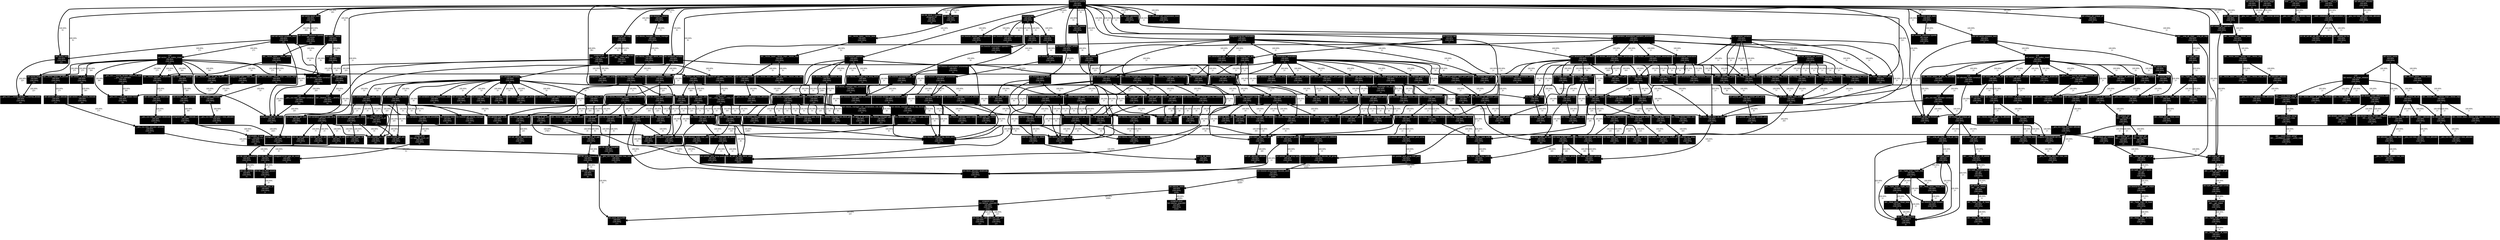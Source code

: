 digraph {
	graph [fontname=Arial, nodesep=0.125, ranksep=0.25];
	node [fontcolor=white, fontname=Arial, height=0, shape=box, style=filled, width=0];
	edge [fontname=Arial];
	8 [color="#000000", fontcolor="#ffffff", fontsize="24.00", label="bm::all_set::is_valid_block_addr\n100.00%\n(100.00%)\n3093×"];
	9 [color="#000000", fontcolor="#ffffff", fontsize="24.00", label="bm::blocks_manager::optimize_block\n100.00%\n(100.00%)\n1280×"];
	9 -> 8 [arrowsize="1.41", color="#000000", fontcolor="#000000", fontsize="24.00", label="100.00%\n1280×", labeldistance="8.00", penwidth="8.00"];
	9 -> 50 [arrowsize="1.41", color="#000000", fontcolor="#000000", fontsize="24.00", label="100.00%\n10×", labeldistance="8.00", penwidth="8.00"];
	9 -> 57 [arrowsize="1.41", color="#000000", fontcolor="#000000", fontsize="24.00", label="100.00%\n5×", labeldistance="8.00", penwidth="8.00"];
	9 -> 90 [arrowsize="1.41", color="#000000", fontcolor="#000000", fontsize="24.00", label="100.00%\n5×", labeldistance="8.00", penwidth="8.00"];
	9 -> 93 [arrowsize="1.41", color="#000000", fontcolor="#000000", fontsize="24.00", label="100.00%\n5×", labeldistance="8.00", penwidth="8.00"];
	9 -> 94 [arrowsize="1.41", color="#000000", fontcolor="#000000", fontsize="24.00", label="100.00%\n5×", labeldistance="8.00", penwidth="8.00"];
	9 -> 108 [arrowsize="1.41", color="#000000", fontcolor="#000000", fontsize="24.00", label="100.00%\n5×", labeldistance="8.00", penwidth="8.00"];
	9 -> 110 [arrowsize="1.41", color="#000000", fontcolor="#000000", fontsize="24.00", label="100.00%\n5×", labeldistance="8.00", penwidth="8.00"];
	9 -> 127 [arrowsize="1.41", color="#000000", fontcolor="#000000", fontsize="24.00", label="100.00%\n5×", labeldistance="8.00", penwidth="8.00"];
	9 -> 140 [arrowsize="1.41", color="#000000", fontcolor="#000000", fontsize="24.00", label="100.00%\n5×", labeldistance="8.00", penwidth="8.00"];
	9 -> 148 [arrowsize="1.41", color="#000000", fontcolor="#000000", fontsize="24.00", label="100.00%\n5×", labeldistance="8.00", penwidth="8.00"];
	9 -> 151 [arrowsize="1.41", color="#000000", fontcolor="#000000", fontsize="24.00", label="100.00%\n5×", labeldistance="8.00", penwidth="8.00"];
	9 -> 154 [arrowsize="1.41", color="#000000", fontcolor="#000000", fontsize="24.00", label="100.00%\n5×", labeldistance="8.00", penwidth="8.00"];
	9 -> 162 [arrowsize="1.41", color="#000000", fontcolor="#000000", fontsize="24.00", label="100.00%\n5×", labeldistance="8.00", penwidth="8.00"];
	9 -> 168 [arrowsize="1.41", color="#000000", fontcolor="#000000", fontsize="24.00", label="100.00%\n5×", labeldistance="8.00", penwidth="8.00"];
	9 -> 177 [arrowsize="1.41", color="#000000", fontcolor="#000000", fontsize="24.00", label="100.00%\n5×", labeldistance="8.00", penwidth="8.00"];
	10 [color="#000000", fontcolor="#ffffff", fontsize="24.00", label="bm::bitscan_wave\n100.00%\n(100.00%)\n1026×"];
	10 -> 11 [arrowsize="1.41", color="#000000", fontcolor="#000000", fontsize="24.00", label="100.00%\n1026×", labeldistance="8.00", penwidth="8.00"];
	10 -> 12 [arrowsize="1.41", color="#000000", fontcolor="#000000", fontsize="24.00", label="100.00%\n1026×", labeldistance="8.00", penwidth="8.00"];
	11 [color="#000000", fontcolor="#ffffff", fontsize="24.00", label="unsigned short\nbm::bitscan_popcnt64\n100.00%\n(100.00%)\n1026×"];
	11 -> 67 [arrowsize="1.41", color="#000000", fontcolor="#000000", fontsize="24.00", label="100.00%\n12×", labeldistance="8.00", penwidth="8.00"];
	11 -> 85 [arrowsize="1.41", color="#000000", fontcolor="#000000", fontsize="24.00", label="100.00%\n12×", labeldistance="8.00", penwidth="8.00"];
	11 -> 86 [arrowsize="1.41", color="#000000", fontcolor="#000000", fontsize="24.00", label="100.00%\n12×", labeldistance="8.00", penwidth="8.00"];
	12 [color="#000000", fontcolor="#ffffff", fontsize="24.00", label="unsigned short\nbm::bitscan_popcnt64\n100.00%\n(100.00%)\n1026×"];
	13 [color="#000000", fontcolor="#ffffff", fontsize="24.00", label="bm::bvector::enumerator::decode_wave\n100.00%\n(100.00%)\n1026×"];
	13 -> 10 [arrowsize="1.41", color="#000000", fontcolor="#000000", fontsize="24.00", label="100.00%\n1026×", labeldistance="8.00", penwidth="8.00"];
	14 [color="#000000", fontcolor="#ffffff", fontsize="24.00", label="bm::match_pair::match_pair\n100.00%\n(100.00%)\n256×"];
	15 [color="#000000", fontcolor="#ffffff", fontsize="24.00", label="unsigned int* std::__niter_base\n100.00%\n(100.00%)\n107×"];
	16 [color="#000000", fontcolor="#ffffff", fontsize="24.00", label="std::vector::size\n100.00%\n(100.00%)\n103×"];
	17 [color="#000000", fontcolor="#ffffff", fontsize="24.00", label="__gnu_cxx::__normal_iterator::base\n100.00%\n(100.00%)\n78×"];
	18 [color="#000000", fontcolor="#ffffff", fontsize="24.00", label="unsigned int&& std::forward\n100.00%\n(100.00%)\n77×"];
	19 [color="#000000", fontcolor="#ffffff", fontsize="24.00", label="void bm::xor_swap\n100.00%\n(100.00%)\n54×"];
	20 [color="#000000", fontcolor="#ffffff", fontsize="24.00", label="__gnu_cxx::new_allocator::max_size\n100.00%\n(100.00%)\n51×"];
	21 [color="#000000", fontcolor="#ffffff", fontsize="24.00", label="__gnu_cxx::__normal_iterator::__normal_iterator\n100.00%\n(100.00%)\n44×"];
	22 [color="#000000", fontcolor="#ffffff", fontsize="24.00", label="bm::byte_buffer_ptr::byte_buffer_ptr\n100.00%\n(100.00%)\n43×"];
	23 [color="#000000", fontcolor="#ffffff", fontsize="24.00", label="bm::blocks_manager::top_block_size\n100.00%\n(100.00%)\n42×"];
	24 [color="#000000", fontcolor="#ffffff", fontsize="24.00", label="bm::byte_buffer::free_buffer\n100.00%\n(100.00%)\n39×"];
	24 -> 76 [arrowsize="1.41", color="#000000", fontcolor="#000000", fontsize="24.00", label="100.00%\n3×", labeldistance="8.00", penwidth="8.00"];
	25 [color="#000000", fontcolor="#ffffff", fontsize="24.00", label="std::_Vector_base::_M_get_Tp_allocator\n100.00%\n(100.00%)\n39×"];
	26 [color="#000000", fontcolor="#ffffff", fontsize="24.00", label="bm::block_allocator::allocate\n100.00%\n(100.00%)\n38×"];
	27 [color="#000000", fontcolor="#ffffff", fontsize="24.00", label="unsigned long const& std::min\n100.00%\n(100.00%)\n37×"];
	28 [color="#000000", fontcolor="#ffffff", fontsize="24.00", label="bm::byte_buffer_ptr::size\n100.00%\n(100.00%)\n36×"];
	29 [color="#000000", fontcolor="#ffffff", fontsize="24.00", label="std::_Vector_base::_M_get_Tp_allocator\n100.00%\n(100.00%)\n34×"];
	30 [color="#000000", fontcolor="#ffffff", fontsize="24.00", label="std::vector::max_size\n100.00%\n(100.00%)\n34×"];
	30 -> 29 [arrowsize="1.41", color="#000000", fontcolor="#000000", fontsize="24.00", label="100.00%\n34×", labeldistance="8.00", penwidth="8.00"];
	30 -> 32 [arrowsize="1.41", color="#000000", fontcolor="#000000", fontsize="24.00", label="100.00%\n34×", labeldistance="8.00", penwidth="8.00"];
	31 [color="#000000", fontcolor="#ffffff", fontsize="24.00", label="std::allocator_traits::max_size\n100.00%\n(100.00%)\n34×"];
	31 -> 20 [arrowsize="1.41", color="#000000", fontcolor="#000000", fontsize="24.00", label="100.00%\n34×", labeldistance="8.00", penwidth="8.00"];
	32 [color="#000000", fontcolor="#ffffff", fontsize="24.00", label="std::vector::_S_max_size\n100.00%\n(100.00%)\n34×"];
	32 -> 27 [arrowsize="1.41", color="#000000", fontcolor="#000000", fontsize="24.00", label="100.00%\n34×", labeldistance="8.00", penwidth="8.00"];
	32 -> 31 [arrowsize="1.41", color="#000000", fontcolor="#000000", fontsize="24.00", label="100.00%\n34×", labeldistance="8.00", penwidth="8.00"];
	33 [color="#000000", fontcolor="#ffffff", fontsize="24.00", label="std::vector::_S_relocate\n100.00%\n(100.00%)\n34×"];
	33 -> 34 [arrowsize="1.41", color="#000000", fontcolor="#000000", fontsize="24.00", label="100.00%\n34×", labeldistance="8.00", penwidth="8.00"];
	34 [color="#000000", fontcolor="#ffffff", fontsize="24.00", label="std::vector::_S_do_relocate\n100.00%\n(100.00%)\n34×"];
	34 -> 37 [arrowsize="1.41", color="#000000", fontcolor="#000000", fontsize="24.00", label="100.00%\n34×", labeldistance="8.00", penwidth="8.00"];
	35 [color="#000000", fontcolor="#ffffff", fontsize="24.00", label="std::vector::_S_use_relocate\n100.00%\n(100.00%)\n34×"];
	35 -> 36 [arrowsize="1.41", color="#000000", fontcolor="#000000", fontsize="24.00", label="100.00%\n34×", labeldistance="8.00", penwidth="8.00"];
	36 [color="#000000", fontcolor="#ffffff", fontsize="24.00", label="std::vector::_S_nothrow_relocate\n100.00%\n(100.00%)\n34×"];
	37 [color="#000000", fontcolor="#ffffff", fontsize="24.00", label="unsigned int* std::__relocate_a\n100.00%\n(100.00%)\n34×"];
	37 -> 15 [arrowsize="1.41", color="#000000", fontcolor="#000000", fontsize="24.00", label="100.00%\n102×", labeldistance="8.00", penwidth="8.00"];
	37 -> 38 [arrowsize="1.41", color="#000000", fontcolor="#000000", fontsize="24.00", label="100.00%\n34×", labeldistance="8.00", penwidth="8.00"];
	38 [color="#000000", fontcolor="#ffffff", fontsize="24.00", label="std::enable_if::type\nstd::__relocate_a_1\n100.00%\n(100.00%)\n34×"];
	39 [color="#000000", fontcolor="#ffffff", fontsize="24.00", label="void bm::get_block_coord\n100.00%\n(100.00%)\n30×"];
	40 [color="#000000", fontcolor="#ffffff", fontsize="24.00", label="bm::byte_buffer_ptr::data\n100.00%\n(100.00%)\n29×"];
	41 [color="#000000", fontcolor="#ffffff", fontsize="24.00", label="bm::byte_buffer::byte_buffer\n100.00%\n(100.00%)\n25×"];
	41 -> 22 [arrowsize="1.41", color="#000000", fontcolor="#000000", fontsize="24.00", label="100.00%\n25×", labeldistance="8.00", penwidth="8.00"];
	42 [color="#000000", fontcolor="#ffffff", fontsize="24.00", label="bm::encoder::put_8\n100.00%\n(100.00%)\n25×"];
	43 [color="#000000", fontcolor="#ffffff", fontsize="24.00", label="bm::blocks_manager::is_init\n100.00%\n(100.00%)\n24×"];
	44 [color="#000000", fontcolor="#ffffff", fontsize="24.00", label="bm::byte_buffer::resize\n100.00%\n(100.00%)\n23×"];
	44 -> 40 [arrowsize="1.41", color="#000000", fontcolor="#000000", fontsize="24.00", label="100.00%\n23×", labeldistance="8.00", penwidth="8.00"];
	44 -> 48 [arrowsize="1.41", color="#000000", fontcolor="#000000", fontsize="24.00", label="100.00%\n18×", labeldistance="8.00", penwidth="8.00"];
	44 -> 60 [arrowsize="1.41", color="#000000", fontcolor="#000000", fontsize="24.00", label="100.00%\n18×", labeldistance="8.00", penwidth="8.00"];
	44 -> 62 [arrowsize="1.41", color="#000000", fontcolor="#000000", fontsize="24.00", label="100.00%\n18×", labeldistance="8.00", penwidth="8.00"];
	44 -> 83 [arrowsize="1.41", color="#000000", fontcolor="#000000", fontsize="24.00", label="100.00%\n13×", labeldistance="8.00", penwidth="8.00"];
	45 [color="#000000", fontcolor="#ffffff", fontsize="24.00", label="std::_Vector_base::_M_deallocate\n100.00%\n(100.00%)\n22×"];
	45 -> 73 [arrowsize="1.41", color="#000000", fontcolor="#000000", fontsize="24.00", label="100.00%\n17×", labeldistance="8.00", penwidth="8.00"];
	46 [color="#000000", fontcolor="#ffffff", fontsize="24.00", label="std::vector::end\n100.00%\n(100.00%)\n22×"];
	46 -> 21 [arrowsize="1.41", color="#000000", fontcolor="#000000", fontsize="24.00", label="100.00%\n22×", labeldistance="8.00", penwidth="8.00"];
	47 [color="#000000", fontcolor="#ffffff", fontsize="24.00", label="std::vector::begin\n100.00%\n(100.00%)\n22×"];
	47 -> 21 [arrowsize="1.41", color="#000000", fontcolor="#000000", fontsize="24.00", label="100.00%\n22×", labeldistance="8.00", penwidth="8.00"];
	48 [color="#000000", fontcolor="#ffffff", fontsize="24.00", label="bm::byte_buffer::~byte_buffer\n100.00%\n(100.00%)\n21×"];
	48 -> 24 [arrowsize="1.41", color="#000000", fontcolor="#000000", fontsize="24.00", label="100.00%\n21×", labeldistance="8.00", penwidth="8.00"];
	49 [color="#000000", fontcolor="#ffffff", fontsize="24.00", label="bm::all_set::is_full_block\n100.00%\n(100.00%)\n21×"];
	50 [color="#000000", fontcolor="#ffffff", fontsize="24.00", label="bm::blocks_manager::glen\n100.00%\n(100.00%)\n21×"];
	51 [color="#000000", fontcolor="#ffffff", fontsize="24.00", label="operator new\n100.00%\n(100.00%)\n21×"];
	52 [color="#000000", fontcolor="#ffffff", fontsize="24.00", label="void\n__gnu_cxx::new_allocator::construct\n100.00%\n(100.00%)\n20×"];
	52 -> 18 [arrowsize="1.41", color="#000000", fontcolor="#000000", fontsize="24.00", label="100.00%\n20×", labeldistance="8.00", penwidth="8.00"];
	52 -> 51 [arrowsize="1.41", color="#000000", fontcolor="#000000", fontsize="24.00", label="100.00%\n20×", labeldistance="8.00", penwidth="8.00"];
	53 [color="#000000", fontcolor="#ffffff", fontsize="24.00", label="void\nstd::allocator_traits::construct\n100.00%\n(100.00%)\n20×"];
	53 -> 18 [arrowsize="1.41", color="#000000", fontcolor="#000000", fontsize="24.00", label="100.00%\n20×", labeldistance="8.00", penwidth="8.00"];
	53 -> 52 [arrowsize="1.41", color="#000000", fontcolor="#000000", fontsize="24.00", label="100.00%\n20×", labeldistance="8.00", penwidth="8.00"];
	54 [color="#000000", fontcolor="#ffffff", fontsize="24.00", label="void std::vector::emplace_back\n100.00%\n(100.00%)\n20×"];
	54 -> 18 [arrowsize="1.41", color="#000000", fontcolor="#000000", fontsize="24.00", label="100.00%\n20×", labeldistance="8.00", penwidth="8.00"];
	54 -> 46 [arrowsize="1.41", color="#000000", fontcolor="#000000", fontsize="24.00", label="100.00%\n17×", labeldistance="8.00", penwidth="8.00"];
	54 -> 53 [arrowsize="1.41", color="#000000", fontcolor="#000000", fontsize="24.00", label="100.00%\n3×", labeldistance="8.00", penwidth="8.00"];
	54 -> 75 [arrowsize="1.41", color="#000000", fontcolor="#000000", fontsize="24.00", label="100.00%\n17×", labeldistance="8.00", penwidth="8.00"];
	55 [color="#000000", fontcolor="#ffffff", fontsize="24.00", label="std::vector::push_back\n100.00%\n(100.00%)\n20×"];
	55 -> 54 [arrowsize="1.41", color="#000000", fontcolor="#000000", fontsize="24.00", label="100.00%\n20×", labeldistance="8.00", penwidth="8.00"];
	55 -> 56 [arrowsize="1.41", color="#000000", fontcolor="#000000", fontsize="24.00", label="100.00%\n20×", labeldistance="8.00", penwidth="8.00"];
	56 [color="#000000", fontcolor="#ffffff", fontsize="24.00", label="std::remove_reference::type&&\nstd::move\n100.00%\n(100.00%)\n20×"];
	57 [color="#000000", fontcolor="#ffffff", fontsize="24.00", label="bm::gap_length\n100.00%\n(100.00%)\n19×"];
	58 [color="#000000", fontcolor="#ffffff", fontsize="24.00", label="bm::mem_alloc::mem_alloc\n100.00%\n(100.00%)\n19×"];
	59 [color="#000000", fontcolor="#ffffff", fontsize="24.00", label="bm::byte_buffer::compute_words\n100.00%\n(100.00%)\n18×"];
	60 [color="#000000", fontcolor="#ffffff", fontsize="24.00", label="bm::byte_buffer::swap\n100.00%\n(100.00%)\n18×"];
	60 -> 19 [arrowsize="1.41", color="#000000", fontcolor="#000000", fontsize="24.00", label="100.00%\n54×", labeldistance="8.00", penwidth="8.00"];
	61 [color="#000000", fontcolor="#ffffff", fontsize="24.00", label="bm::byte_buffer::allocate\n100.00%\n(100.00%)\n18×"];
	61 -> 24 [arrowsize="1.41", color="#000000", fontcolor="#000000", fontsize="24.00", label="100.00%\n18×", labeldistance="8.00", penwidth="8.00"];
	61 -> 26 [arrowsize="1.41", color="#000000", fontcolor="#000000", fontsize="24.00", label="100.00%\n18×", labeldistance="8.00", penwidth="8.00"];
	61 -> 59 [arrowsize="1.41", color="#000000", fontcolor="#000000", fontsize="24.00", label="100.00%\n18×", labeldistance="8.00", penwidth="8.00"];
	62 [color="#000000", fontcolor="#ffffff", fontsize="24.00", label="bm::byte_buffer::byte_buffer\n100.00%\n(100.00%)\n18×"];
	62 -> 22 [arrowsize="1.41", color="#000000", fontcolor="#000000", fontsize="24.00", label="100.00%\n18×", labeldistance="8.00", penwidth="8.00"];
	62 -> 61 [arrowsize="1.41", color="#000000", fontcolor="#000000", fontsize="24.00", label="100.00%\n18×", labeldistance="8.00", penwidth="8.00"];
	63 [color="#000000", fontcolor="#ffffff", fontsize="24.00", label="bm::heap_vector::value_size\n100.00%\n(100.00%)\n18×"];
	64 [color="#000000", fontcolor="#ffffff", fontsize="24.00", label="bm::ptr_allocator::allocate\n100.00%\n(100.00%)\n18×"];
	65 [color="#000000", fontcolor="#ffffff", fontsize="24.00", label="bm::mem_alloc::alloc_ptr\n100.00%\n(100.00%)\n18×"];
	65 -> 64 [arrowsize="1.41", color="#000000", fontcolor="#000000", fontsize="24.00", label="100.00%\n18×", labeldistance="8.00", penwidth="8.00"];
	66 [color="#000000", fontcolor="#ffffff", fontsize="24.00", label="unsigned long const& std::max\n100.00%\n(100.00%)\n18×"];
	67 [color="#000000", fontcolor="#ffffff", fontsize="24.00", label="bm::word_bitcount64\n100.00%\n(100.00%)\n17×"];
	68 [color="#000000", fontcolor="#ffffff", fontsize="24.00", label="__gnu_cxx::new_allocator::deallocate\n100.00%\n(100.00%)\n17×"];
	69 [color="#000000", fontcolor="#ffffff", fontsize="24.00", label="__gnu_cxx::new_allocator::allocate\n100.00%\n(100.00%)\n17×"];
	69 -> 20 [arrowsize="1.41", color="#000000", fontcolor="#000000", fontsize="24.00", label="100.00%\n17×", labeldistance="8.00", penwidth="8.00"];
	70 [color="#000000", fontcolor="#ffffff", fontsize="24.00", label="__gnu_cxx::__normal_iterator::difference_type\n__gnu_cxx::operator-\n100.00%\n(100.00%)\n17×"];
	70 -> 17 [arrowsize="1.41", color="#000000", fontcolor="#000000", fontsize="24.00", label="100.00%\n34×", labeldistance="8.00", penwidth="8.00"];
	71 [color="#000000", fontcolor="#ffffff", fontsize="24.00", label="std::vector::_M_check_len\n100.00%\n(100.00%)\n17×"];
	71 -> 16 [arrowsize="1.41", color="#000000", fontcolor="#000000", fontsize="24.00", label="100.00%\n68×", labeldistance="8.00", penwidth="8.00"];
	71 -> 30 [arrowsize="1.41", color="#000000", fontcolor="#000000", fontsize="24.00", label="100.00%\n34×", labeldistance="8.00", penwidth="8.00"];
	71 -> 66 [arrowsize="1.41", color="#000000", fontcolor="#000000", fontsize="24.00", label="100.00%\n17×", labeldistance="8.00", penwidth="8.00"];
	72 [color="#000000", fontcolor="#ffffff", fontsize="24.00", label="std::_Vector_base::_M_allocate\n100.00%\n(100.00%)\n17×"];
	72 -> 74 [arrowsize="1.41", color="#000000", fontcolor="#000000", fontsize="24.00", label="100.00%\n17×", labeldistance="8.00", penwidth="8.00"];
	73 [color="#000000", fontcolor="#ffffff", fontsize="24.00", label="std::allocator_traits::deallocate\n100.00%\n(100.00%)\n17×"];
	73 -> 68 [arrowsize="1.41", color="#000000", fontcolor="#000000", fontsize="24.00", label="100.00%\n17×", labeldistance="8.00", penwidth="8.00"];
	74 [color="#000000", fontcolor="#ffffff", fontsize="24.00", label="std::allocator_traits::allocate\n100.00%\n(100.00%)\n17×"];
	74 -> 69 [arrowsize="1.41", color="#000000", fontcolor="#000000", fontsize="24.00", label="100.00%\n17×", labeldistance="8.00", penwidth="8.00"];
	75 [color="#000000", fontcolor="#ffffff", fontsize="24.00", label="void\nstd::vector::_M_realloc_insert\n100.00%\n(100.00%)\n17×"];
	75 -> 17 [arrowsize="1.41", color="#000000", fontcolor="#000000", fontsize="24.00", label="100.00%\n34×", labeldistance="8.00", penwidth="8.00"];
	75 -> 18 [arrowsize="1.41", color="#000000", fontcolor="#000000", fontsize="24.00", label="100.00%\n17×", labeldistance="8.00", penwidth="8.00"];
	75 -> 25 [arrowsize="1.41", color="#000000", fontcolor="#000000", fontsize="24.00", label="100.00%\n34×", labeldistance="8.00", penwidth="8.00"];
	75 -> 33 [arrowsize="1.41", color="#000000", fontcolor="#000000", fontsize="24.00", label="100.00%\n34×", labeldistance="8.00", penwidth="8.00"];
	75 -> 35 [arrowsize="1.41", color="#000000", fontcolor="#000000", fontsize="24.00", label="100.00%\n34×", labeldistance="8.00", penwidth="8.00"];
	75 -> 45 [arrowsize="1.41", color="#000000", fontcolor="#000000", fontsize="24.00", label="100.00%\n17×", labeldistance="8.00", penwidth="8.00"];
	75 -> 47 [arrowsize="1.41", color="#000000", fontcolor="#000000", fontsize="24.00", label="100.00%\n17×", labeldistance="8.00", penwidth="8.00"];
	75 -> 53 [arrowsize="1.41", color="#000000", fontcolor="#000000", fontsize="24.00", label="100.00%\n17×", labeldistance="8.00", penwidth="8.00"];
	75 -> 70 [arrowsize="1.41", color="#000000", fontcolor="#000000", fontsize="24.00", label="100.00%\n17×", labeldistance="8.00", penwidth="8.00"];
	75 -> 71 [arrowsize="1.41", color="#000000", fontcolor="#000000", fontsize="24.00", label="100.00%\n17×", labeldistance="8.00", penwidth="8.00"];
	75 -> 72 [arrowsize="1.41", color="#000000", fontcolor="#000000", fontsize="24.00", label="100.00%\n17×", labeldistance="8.00", penwidth="8.00"];
	76 [color="#000000", fontcolor="#ffffff", fontsize="24.00", label="bm::block_allocator::deallocate\n100.00%\n(100.00%)\n16×"];
	77 [color="#000000", fontcolor="#ffffff", fontsize="24.00", label="bm::bv_statistics::reset\n100.00%\n(100.00%)\n15×"];
	78 [color="#000000", fontcolor="#ffffff", fontsize="24.00", label="bm::mem_alloc::alloc_bit_block\n100.00%\n(100.00%)\n15×"];
	78 -> 26 [arrowsize="1.41", color="#000000", fontcolor="#000000", fontsize="24.00", label="100.00%\n15×", labeldistance="8.00", penwidth="8.00"];
	79 [color="#000000", fontcolor="#ffffff", fontsize="24.00", label="bm::mem_alloc::mem_alloc\n100.00%\n(100.00%)\n15×"];
	80 [color="#000000", fontcolor="#ffffff", fontsize="24.00", label="bm::ptr_allocator::deallocate\n100.00%\n(100.00%)\n14×"];
	81 [color="#000000", fontcolor="#ffffff", fontsize="24.00", label="bm::mem_alloc::free_ptr\n100.00%\n(100.00%)\n14×"];
	81 -> 80 [arrowsize="1.41", color="#000000", fontcolor="#000000", fontsize="24.00", label="100.00%\n14×", labeldistance="8.00", penwidth="8.00"];
	82 [color="#000000", fontcolor="#ffffff", fontsize="24.00", label="bm::byte_buffer::copy_from\n100.00%\n(100.00%)\n13×"];
	83 [color="#000000", fontcolor="#ffffff", fontsize="24.00", label="bm::byte_buffer::operator=\n100.00%\n(100.00%)\n13×"];
	83 -> 28 [arrowsize="1.41", color="#000000", fontcolor="#000000", fontsize="24.00", label="100.00%\n13×", labeldistance="8.00", penwidth="8.00"];
	83 -> 82 [arrowsize="1.41", color="#000000", fontcolor="#000000", fontsize="24.00", label="100.00%\n13×", labeldistance="8.00", penwidth="8.00"];
	83 -> 84 [arrowsize="1.41", color="#000000", fontcolor="#000000", fontsize="24.00", label="100.00%\n13×", labeldistance="8.00", penwidth="8.00"];
	84 [color="#000000", fontcolor="#ffffff", fontsize="24.00", label="bm::byte_buffer_ptr::buf\n100.00%\n(100.00%)\n13×"];
	85 [color="#000000", fontcolor="#ffffff", fontsize="24.00", label="bm::bmi_blsi_u64\n100.00%\n(100.00%)\n12×"];
	86 [color="#000000", fontcolor="#ffffff", fontsize="24.00", label="bm::bmi_bslr_u64\n100.00%\n(100.00%)\n12×"];
	87 [color="#000000", fontcolor="#ffffff", fontsize="24.00", label="bm::blocks_manager::top_blocks_root\n100.00%\n(100.00%)\n12×"];
	88 [color="#000000", fontcolor="#ffffff", fontsize="24.00", label="bm::blocks_manager::blocks_manager\n100.00%\n(100.00%)\n12×"];
	88 -> 79 [arrowsize="1.41", color="#000000", fontcolor="#000000", fontsize="24.00", label="100.00%\n12×", labeldistance="8.00", penwidth="8.00"];
	89 [color="#000000", fontcolor="#ffffff", fontsize="24.00", label="bm::bvector::bvector\n100.00%\n(100.00%)\n12×"];
	89 -> 88 [arrowsize="1.41", color="#000000", fontcolor="#000000", fontsize="24.00", label="100.00%\n12×", labeldistance="8.00", penwidth="8.00"];
	90 [color="#000000", fontcolor="#ffffff", fontsize="24.00", label="unsigned int bm::gap_capacity\n100.00%\n(100.00%)\n10×"];
	91 [color="#000000", fontcolor="#ffffff", fontsize="24.00", label="bm::bv_statistics::bv_statistics\n100.00%\n(100.00%)\n10×"];
	91 -> 77 [arrowsize="1.41", color="#000000", fontcolor="#000000", fontsize="24.00", label="100.00%\n10×", labeldistance="8.00", penwidth="8.00"];
	92 [color="#000000", fontcolor="#ffffff", fontsize="24.00", label="bm::blocks_manager::reserve_top_blocks\n100.00%\n(100.00%)\n10×"];
	92 -> 65 [arrowsize="1.41", color="#000000", fontcolor="#000000", fontsize="24.00", label="100.00%\n8×", labeldistance="8.00", penwidth="8.00"];
	93 [color="#000000", fontcolor="#ffffff", fontsize="24.00", label="bm::gap_is_all_one\n100.00%\n(100.00%)\n10×"];
	94 [color="#000000", fontcolor="#ffffff", fontsize="24.00", label="bm::gap_is_all_zero\n100.00%\n(100.00%)\n10×"];
	95 [color="#000000", fontcolor="#ffffff", fontsize="24.00", label="bm::check_block_zero\n100.00%\n(100.00%)\n10×"];
	95 -> 49 [arrowsize="1.41", color="#000000", fontcolor="#000000", fontsize="24.00", label="100.00%\n5×", labeldistance="8.00", penwidth="8.00"];
	95 -> 94 [arrowsize="1.41", color="#000000", fontcolor="#000000", fontsize="24.00", label="100.00%\n5×", labeldistance="8.00", penwidth="8.00"];
	96 [color="#000000", fontcolor="#ffffff", fontsize="24.00", label="bm::bvector::statistics::statistics\n100.00%\n(100.00%)\n10×"];
	96 -> 91 [arrowsize="1.41", color="#000000", fontcolor="#000000", fontsize="24.00", label="100.00%\n10×", labeldistance="8.00", penwidth="8.00"];
	97 [color="#000000", fontcolor="#ffffff", fontsize="24.00", label="bm::blocks_manager::get_block\n100.00%\n(100.00%)\n10×"];
	98 [color="#000000", fontcolor="#ffffff", fontsize="24.00", label="bm::bvector::iterator_base::valid\n100.00%\n(100.00%)\n10×"];
	99 [color="#000000", fontcolor="#ffffff", fontsize="24.00", label="bm::bvector::get_blocks_manager\n100.00%\n(100.00%)\n10×"];
	100 [color="#000000", fontcolor="#ffffff", fontsize="24.00", label="__gnu_cxx::__normal_iterator\nstd::__miter_base\n100.00%\n(100.00%)\n10×"];
	101 [color="#000000", fontcolor="#ffffff", fontsize="24.00", label="unsigned int* std::__niter_base\n100.00%\n(100.00%)\n10×"];
	101 -> 17 [arrowsize="1.41", color="#000000", fontcolor="#000000", fontsize="24.00", label="100.00%\n10×", labeldistance="8.00", penwidth="8.00"];
	102 [color="#000000", fontcolor="#ffffff", fontsize="24.00", label="bm::heap_vector::resize\n100.00%\n(100.00%)\n9×"];
	102 -> 44 [arrowsize="1.41", color="#000000", fontcolor="#000000", fontsize="24.00", label="100.00%\n9×", labeldistance="8.00", penwidth="8.00"];
	102 -> 63 [arrowsize="1.41", color="#000000", fontcolor="#000000", fontsize="24.00", label="100.00%\n9×", labeldistance="8.00", penwidth="8.00"];
	102 -> 104 [arrowsize="1.41", color="#000000", fontcolor="#000000", fontsize="24.00", label="100.00%\n9×", labeldistance="8.00", penwidth="8.00"];
	103 [color="#000000", fontcolor="#ffffff", fontsize="24.00", label="bm::heap_vector::heap_vector\n100.00%\n(100.00%)\n9×"];
	103 -> 41 [arrowsize="1.41", color="#000000", fontcolor="#000000", fontsize="24.00", label="100.00%\n9×", labeldistance="8.00", penwidth="8.00"];
	104 [color="#000000", fontcolor="#ffffff", fontsize="24.00", label="bm::heap_vector::size\n100.00%\n(100.00%)\n9×"];
	104 -> 28 [arrowsize="1.41", color="#000000", fontcolor="#000000", fontsize="24.00", label="100.00%\n9×", labeldistance="8.00", penwidth="8.00"];
	104 -> 63 [arrowsize="1.41", color="#000000", fontcolor="#000000", fontsize="24.00", label="100.00%\n9×", labeldistance="8.00", penwidth="8.00"];
	105 [color="#000000", fontcolor="#ffffff", fontsize="24.00", label="bm::byte_buffer_ptr::data\n100.00%\n(100.00%)\n9×"];
	106 [color="#000000", fontcolor="#ffffff", fontsize="24.00", label="bm::encoder::get_pos\n100.00%\n(100.00%)\n9×"];
	107 [color="#000000", fontcolor="#ffffff", fontsize="24.00", label="bm::heap_vector::value_size\n100.00%\n(100.00%)\n8×"];
	108 [color="#000000", fontcolor="#ffffff", fontsize="24.00", label="bm::blocks_manager::get_allocator\n100.00%\n(100.00%)\n8×"];
	109 [color="#000000", fontcolor="#ffffff", fontsize="24.00", label="bm::blocks_manager::get_block_ptr\n100.00%\n(100.00%)\n8×"];
	110 [color="#000000", fontcolor="#ffffff", fontsize="24.00", label="bm::mem_alloc::free_bit_block\n100.00%\n(100.00%)\n8×"];
	110 -> 8 [arrowsize="1.41", color="#000000", fontcolor="#000000", fontsize="24.00", label="100.00%\n8×", labeldistance="8.00", penwidth="8.00"];
	110 -> 76 [arrowsize="1.41", color="#000000", fontcolor="#000000", fontsize="24.00", label="100.00%\n7×", labeldistance="8.00", penwidth="8.00"];
	110 -> 276 [arrowsize="1.41", color="#000000", fontcolor="#000000", fontsize="24.00", label="100.00%\n1×", labeldistance="8.00", penwidth="8.00"];
	111 [color="#000000", fontcolor="#ffffff", fontsize="24.00", label="bm::bvector::iterator_base::operator<\n100.00%\n(100.00%)\n8×"];
	112 [color="#000000", fontcolor="#ffffff", fontsize="24.00", label="bm::bvector::is_ro\n100.00%\n(100.00%)\n8×"];
	113 [color="#000000", fontcolor="#ffffff", fontsize="24.00", label="bm::heap_vector::heap_vector\n100.00%\n(100.00%)\n7×"];
	113 -> 41 [arrowsize="1.41", color="#000000", fontcolor="#000000", fontsize="24.00", label="100.00%\n7×", labeldistance="8.00", penwidth="8.00"];
	114 [color="#000000", fontcolor="#ffffff", fontsize="24.00", label="bm::blocks_manager::deinit_tree\n100.00%\n(100.00%)\n7×"];
	114 -> 115 [arrowsize="1.41", color="#000000", fontcolor="#000000", fontsize="24.00", label="100.00%\n7×", labeldistance="8.00", penwidth="8.00"];
	115 [color="#000000", fontcolor="#ffffff", fontsize="24.00", label="bm::blocks_manager::destroy_tree\n100.00%\n(100.00%)\n7×"];
	115 -> 23 [arrowsize="1.41", color="#000000", fontcolor="#000000", fontsize="24.00", label="100.00%\n7×", labeldistance="8.00", penwidth="8.00"];
	115 -> 81 [arrowsize="1.41", color="#000000", fontcolor="#000000", fontsize="24.00", label="100.00%\n7×", labeldistance="8.00", penwidth="8.00"];
	115 -> 116 [arrowsize="1.41", color="#000000", fontcolor="#000000", fontsize="24.00", label="100.00%\n7×", labeldistance="8.00", penwidth="8.00"];
	116 [color="#000000", fontcolor="#ffffff", fontsize="24.00", label="bm::blocks_manager::deallocate_top_subblock\n100.00%\n(100.00%)\n7×"];
	116 -> 8 [arrowsize="1.41", color="#000000", fontcolor="#000000", fontsize="24.00", label="100.00%\n1792×", labeldistance="8.00", penwidth="8.00"];
	116 -> 50 [arrowsize="1.41", color="#000000", fontcolor="#000000", fontsize="24.00", label="100.00%\n5×", labeldistance="8.00", penwidth="8.00"];
	116 -> 81 [arrowsize="1.41", color="#000000", fontcolor="#000000", fontsize="24.00", label="100.00%\n7×", labeldistance="8.00", penwidth="8.00"];
	116 -> 110 [arrowsize="1.41", color="#000000", fontcolor="#000000", fontsize="24.00", label="100.00%\n2×", labeldistance="8.00", penwidth="8.00"];
	116 -> 169 [arrowsize="1.41", color="#000000", fontcolor="#000000", fontsize="24.00", label="100.00%\n5×", labeldistance="8.00", penwidth="8.00"];
	117 [color="#000000", fontcolor="#ffffff", fontsize="24.00", label="bm::blocks_manager::~blocks_manager\n100.00%\n(100.00%)\n7×"];
	117 -> 114 [arrowsize="1.41", color="#000000", fontcolor="#000000", fontsize="24.00", label="100.00%\n7×", labeldistance="8.00", penwidth="8.00"];
	118 [color="#000000", fontcolor="#ffffff", fontsize="24.00", label="bm::bit_scan_reverse32\n100.00%\n(100.00%)\n7×"];
	118 -> 121 [arrowsize="1.41", color="#000000", fontcolor="#000000", fontsize="24.00", label="100.00%\n7×", labeldistance="8.00", penwidth="8.00"];
	119 [color="#000000", fontcolor="#ffffff", fontsize="24.00", label="bm::bit_out::gamma\n100.00%\n(100.00%)\n7×"];
	119 -> 118 [arrowsize="1.41", color="#000000", fontcolor="#000000", fontsize="24.00", label="100.00%\n7×", labeldistance="8.00", penwidth="8.00"];
	120 [color="#000000", fontcolor="#ffffff", fontsize="24.00", label="bm::bvector::~bvector\n100.00%\n(100.00%)\n7×"];
	120 -> 117 [arrowsize="1.41", color="#000000", fontcolor="#000000", fontsize="24.00", label="100.00%\n7×", labeldistance="8.00", penwidth="8.00"];
	121 [color="#000000", fontcolor="#ffffff", fontsize="24.00", label="bm::bsr_asm32\n100.00%\n(100.00%)\n7×"];
	122 [color="#000000", fontcolor="#ffffff", fontsize="24.00", label="bm::bit_block_t::operator\nunsigned int*\n100.00%\n(100.00%)\n6×"];
	123 [color="#000000", fontcolor="#ffffff", fontsize="24.00", label="bm::decoder_base::get_8\n100.00%\n(100.00%)\n6×"];
	124 [color="#000000", fontcolor="#ffffff", fontsize="24.00", label="bm::bit_block_set\n100.00%\n(100.00%)\n6×"];
	125 [color="#000000", fontcolor="#ffffff", fontsize="24.00", label="bm::blocks_manager::check_allocate_block\n100.00%\n(100.00%)\n6×"];
	125 -> 8 [arrowsize="1.41", color="#000000", fontcolor="#000000", fontsize="24.00", label="100.00%\n6×", labeldistance="8.00", penwidth="8.00"];
	125 -> 39 [arrowsize="1.41", color="#000000", fontcolor="#000000", fontsize="24.00", label="100.00%\n6×", labeldistance="8.00", penwidth="8.00"];
	125 -> 49 [arrowsize="1.41", color="#000000", fontcolor="#000000", fontsize="24.00", label="100.00%\n6×", labeldistance="8.00", penwidth="8.00"];
	125 -> 78 [arrowsize="1.41", color="#000000", fontcolor="#000000", fontsize="24.00", label="100.00%\n6×", labeldistance="8.00", penwidth="8.00"];
	125 -> 92 [arrowsize="1.41", color="#000000", fontcolor="#000000", fontsize="24.00", label="100.00%\n6×", labeldistance="8.00", penwidth="8.00"];
	125 -> 109 [arrowsize="1.41", color="#000000", fontcolor="#000000", fontsize="24.00", label="100.00%\n6×", labeldistance="8.00", penwidth="8.00"];
	125 -> 124 [arrowsize="1.41", color="#000000", fontcolor="#000000", fontsize="24.00", label="100.00%\n6×", labeldistance="8.00", penwidth="8.00"];
	125 -> 126 [arrowsize="1.41", color="#000000", fontcolor="#000000", fontsize="24.00", label="100.00%\n6×", labeldistance="8.00", penwidth="8.00"];
	126 [color="#000000", fontcolor="#ffffff", fontsize="24.00", label="bm::blocks_manager::set_block\n100.00%\n(100.00%)\n6×"];
	126 -> 65 [arrowsize="1.41", color="#000000", fontcolor="#000000", fontsize="24.00", label="100.00%\n6×", labeldistance="8.00", penwidth="8.00"];
	127 [color="#000000", fontcolor="#ffffff", fontsize="24.00", label="int bm::gap_calc_level\n100.00%\n(100.00%)\n6×"];
	128 [color="#000000", fontcolor="#ffffff", fontsize="24.00", label="bm::bit_scan_forward32\n100.00%\n(100.00%)\n6×"];
	128 -> 134 [arrowsize="1.41", color="#000000", fontcolor="#000000", fontsize="24.00", label="100.00%\n6×", labeldistance="8.00", penwidth="8.00"];
	129 [color="#000000", fontcolor="#ffffff", fontsize="24.00", label="bm::bvector::enumerator::decode_bit_group\n100.00%\n(100.00%)\n6×"];
	129 -> 13 [arrowsize="1.41", color="#000000", fontcolor="#000000", fontsize="24.00", label="100.00%\n1026×", labeldistance="8.00", penwidth="8.00"];
	130 [color="#000000", fontcolor="#ffffff", fontsize="24.00", label="bm::bvector::enumerator::go_up\n100.00%\n(100.00%)\n6×"];
	130 -> 98 [arrowsize="1.41", color="#000000", fontcolor="#000000", fontsize="24.00", label="100.00%\n6×", labeldistance="8.00", penwidth="8.00"];
	130 -> 129 [arrowsize="1.41", color="#000000", fontcolor="#000000", fontsize="24.00", label="100.00%\n2×", labeldistance="8.00", penwidth="8.00"];
	130 -> 236 [arrowsize="1.41", color="#000000", fontcolor="#000000", fontsize="24.00", label="100.00%\n2×", labeldistance="8.00", penwidth="8.00"];
	130 -> 238 [arrowsize="1.41", color="#000000", fontcolor="#000000", fontsize="24.00", label="100.00%\n2×", labeldistance="8.00", penwidth="8.00"];
	131 [color="#000000", fontcolor="#ffffff", fontsize="24.00", label="bm::bvector::enumerator::operator++\n100.00%\n(100.00%)\n6×"];
	131 -> 130 [arrowsize="1.41", color="#000000", fontcolor="#000000", fontsize="24.00", label="100.00%\n6×", labeldistance="8.00", penwidth="8.00"];
	132 [color="#000000", fontcolor="#ffffff", fontsize="24.00", label="bm::bvector::iterator_base::iterator_base\n100.00%\n(100.00%)\n6×"];
	133 [color="#000000", fontcolor="#ffffff", fontsize="24.00", label="bm::globals::byte_order\n100.00%\n(100.00%)\n6×"];
	134 [color="#000000", fontcolor="#ffffff", fontsize="24.00", label="bm::bsf_asm32\n100.00%\n(100.00%)\n6×"];
	135 [color="#000000", fontcolor="#ffffff", fontsize="24.00", label="bm::mem_alloc::set_pool\n100.00%\n(100.00%)\n6×"];
	136 [color="#000000", fontcolor="#ffffff", fontsize="24.00", label="bm::bvector::enumerator::operator*\n100.00%\n(100.00%)\n6×"];
	137 [color="#000000", fontcolor="#ffffff", fontsize="24.00", label="std::unique_ptr*\nstd::__niter_base\n100.00%\n(100.00%)\n6×"];
	138 [color="#000000", fontcolor="#ffffff", fontsize="24.00", label="std::default_delete&&\nstd::forward\n100.00%\n(100.00%)\n6×"];
	139 [color="#000000", fontcolor="#ffffff", fontsize="24.00", label="bm::alloc_pool::alloc_pool\n100.00%\n(100.00%)\n5×"];
	139 -> 160 [arrowsize="1.41", color="#000000", fontcolor="#000000", fontsize="24.00", label="100.00%\n5×", labeldistance="8.00", penwidth="8.00"];
	140 [color="#000000", fontcolor="#ffffff", fontsize="24.00", label="bm::bit_to_gap\n100.00%\n(100.00%)\n5×"];
	140 -> 156 [arrowsize="1.41", color="#000000", fontcolor="#000000", fontsize="24.00", label="100.00%\n5×", labeldistance="8.00", penwidth="8.00"];
	141 [color="#000000", fontcolor="#ffffff", fontsize="24.00", label="bm::serializer::encode_header\n100.00%\n(100.00%)\n5×"];
	141 -> 42 [arrowsize="1.41", color="#000000", fontcolor="#000000", fontsize="24.00", label="100.00%\n10×", labeldistance="8.00", penwidth="8.00"];
	141 -> 99 [arrowsize="1.41", color="#000000", fontcolor="#000000", fontsize="24.00", label="100.00%\n5×", labeldistance="8.00", penwidth="8.00"];
	141 -> 106 [arrowsize="1.41", color="#000000", fontcolor="#000000", fontsize="24.00", label="100.00%\n5×", labeldistance="8.00", penwidth="8.00"];
	141 -> 133 [arrowsize="1.41", color="#000000", fontcolor="#000000", fontsize="24.00", label="100.00%\n5×", labeldistance="8.00", penwidth="8.00"];
	141 -> 178 [arrowsize="1.41", color="#000000", fontcolor="#000000", fontsize="24.00", label="100.00%\n5×", labeldistance="8.00", penwidth="8.00"];
	142 [color="#000000", fontcolor="#ffffff", fontsize="24.00", label="bm::serializer::bookmark_state::bookmark_state\n100.00%\n(100.00%)\n5×"];
	143 [color="#000000", fontcolor="#ffffff", fontsize="24.00", label="bm::serializer::encode_gap_block\n100.00%\n(100.00%)\n5×"];
	143 -> 144 [arrowsize="1.41", color="#000000", fontcolor="#000000", fontsize="24.00", label="100.00%\n5×", labeldistance="8.00", penwidth="8.00"];
	143 -> 215 [arrowsize="1.41", color="#000000", fontcolor="#000000", fontsize="24.00", label="100.00%\n3×", labeldistance="8.00", penwidth="8.00"];
	143 -> 226 [arrowsize="1.41", color="#000000", fontcolor="#000000", fontsize="24.00", label="100.00%\n2×", labeldistance="8.00", penwidth="8.00"];
	143 -> 229 [arrowsize="1.41", color="#000000", fontcolor="#000000", fontsize="24.00", label="100.00%\n2×", labeldistance="8.00", penwidth="8.00"];
	144 [color="#000000", fontcolor="#ffffff", fontsize="24.00", label="bm::serializer::find_gap_best_encoding\n100.00%\n(100.00%)\n5×"];
	144 -> 57 [arrowsize="1.41", color="#000000", fontcolor="#000000", fontsize="24.00", label="100.00%\n5×", labeldistance="8.00", penwidth="8.00"];
	144 -> 157 [arrowsize="1.41", color="#000000", fontcolor="#000000", fontsize="24.00", label="100.00%\n5×", labeldistance="8.00", penwidth="8.00"];
	145 [color="#000000", fontcolor="#ffffff", fontsize="24.00", label="bm::serializer::reset_compression_stats\n100.00%\n(100.00%)\n5×"];
	146 [color="#000000", fontcolor="#ffffff", fontsize="24.00", label="bm::serializer::serialize\n100.00%\n(100.00%)\n5×"];
	146 -> 23 [arrowsize="1.41", color="#000000", fontcolor="#000000", fontsize="24.00", label="100.00%\n10×", labeldistance="8.00", penwidth="8.00"];
	146 -> 39 [arrowsize="1.41", color="#000000", fontcolor="#000000", fontsize="24.00", label="100.00%\n10×", labeldistance="8.00", penwidth="8.00"];
	146 -> 42 [arrowsize="1.41", color="#000000", fontcolor="#000000", fontsize="24.00", label="100.00%\n10×", labeldistance="8.00", penwidth="8.00"];
	146 -> 95 [arrowsize="1.41", color="#000000", fontcolor="#000000", fontsize="24.00", label="100.00%\n10×", labeldistance="8.00", penwidth="8.00"];
	146 -> 97 [arrowsize="1.41", color="#000000", fontcolor="#000000", fontsize="24.00", label="100.00%\n10×", labeldistance="8.00", penwidth="8.00"];
	146 -> 99 [arrowsize="1.41", color="#000000", fontcolor="#000000", fontsize="24.00", label="100.00%\n5×", labeldistance="8.00", penwidth="8.00"];
	146 -> 141 [arrowsize="1.41", color="#000000", fontcolor="#000000", fontsize="24.00", label="100.00%\n5×", labeldistance="8.00", penwidth="8.00"];
	146 -> 142 [arrowsize="1.41", color="#000000", fontcolor="#000000", fontsize="24.00", label="100.00%\n5×", labeldistance="8.00", penwidth="8.00"];
	146 -> 143 [arrowsize="1.41", color="#000000", fontcolor="#000000", fontsize="24.00", label="100.00%\n5×", labeldistance="8.00", penwidth="8.00"];
	146 -> 145 [arrowsize="1.41", color="#000000", fontcolor="#000000", fontsize="24.00", label="100.00%\n5×", labeldistance="8.00", penwidth="8.00"];
	146 -> 155 [arrowsize="1.41", color="#000000", fontcolor="#000000", fontsize="24.00", label="100.00%\n5×", labeldistance="8.00", penwidth="8.00"];
	146 -> 166 [arrowsize="1.41", color="#000000", fontcolor="#000000", fontsize="24.00", label="100.00%\n5×", labeldistance="8.00", penwidth="8.00"];
	146 -> 167 [arrowsize="1.41", color="#000000", fontcolor="#000000", fontsize="24.00", label="100.00%\n5×", labeldistance="8.00", penwidth="8.00"];
	146 -> 175 [arrowsize="1.41", color="#000000", fontcolor="#000000", fontsize="24.00", label="100.00%\n5×", labeldistance="8.00", penwidth="8.00"];
	146 -> 179 [arrowsize="1.41", color="#000000", fontcolor="#000000", fontsize="24.00", label="100.00%\n5×", labeldistance="8.00", penwidth="8.00"];
	147 [color="#000000", fontcolor="#ffffff", fontsize="24.00", label="bm::serializer::serialize\n100.00%\n(100.00%)\n5×"];
	147 -> 28 [arrowsize="1.41", color="#000000", fontcolor="#000000", fontsize="24.00", label="100.00%\n10×", labeldistance="8.00", penwidth="8.00"];
	147 -> 40 [arrowsize="1.41", color="#000000", fontcolor="#000000", fontsize="24.00", label="100.00%\n5×", labeldistance="8.00", penwidth="8.00"];
	147 -> 44 [arrowsize="1.41", color="#000000", fontcolor="#000000", fontsize="24.00", label="100.00%\n10×", labeldistance="8.00", penwidth="8.00"];
	147 -> 96 [arrowsize="1.41", color="#000000", fontcolor="#000000", fontsize="24.00", label="100.00%\n5×", labeldistance="8.00", penwidth="8.00"];
	147 -> 146 [arrowsize="1.41", color="#000000", fontcolor="#000000", fontsize="24.00", label="100.00%\n5×", labeldistance="8.00", penwidth="8.00"];
	148 [color="#000000", fontcolor="#ffffff", fontsize="24.00", label="bm::bv_statistics::add_gap_block\n100.00%\n(100.00%)\n5×"];
	149 [color="#000000", fontcolor="#ffffff", fontsize="24.00", label="unsigned int bm::gap_bit_count\n100.00%\n(100.00%)\n5×"];
	150 [color="#000000", fontcolor="#ffffff", fontsize="24.00", label="bm::blocks_manager::optimize_tree\n100.00%\n(100.00%)\n5×"];
	150 -> 9 [arrowsize="1.41", color="#000000", fontcolor="#000000", fontsize="24.00", label="100.00%\n1280×", labeldistance="8.00", penwidth="8.00"];
	150 -> 23 [arrowsize="1.41", color="#000000", fontcolor="#000000", fontsize="24.00", label="100.00%\n5×", labeldistance="8.00", penwidth="8.00"];
	150 -> 176 [arrowsize="1.41", color="#000000", fontcolor="#000000", fontsize="24.00", label="100.00%\n5×", labeldistance="8.00", penwidth="8.00"];
	151 [color="#000000", fontcolor="#ffffff", fontsize="24.00", label="bm::blocks_manager::set_block_ptr\n100.00%\n(100.00%)\n5×"];
	151 -> 43 [arrowsize="1.41", color="#000000", fontcolor="#000000", fontsize="24.00", label="100.00%\n5×", labeldistance="8.00", penwidth="8.00"];
	152 [color="#000000", fontcolor="#ffffff", fontsize="24.00", label="bm::blocks_manager::free_temp_block\n100.00%\n(100.00%)\n5×"];
	153 [color="#000000", fontcolor="#ffffff", fontsize="24.00", label="bm::blocks_manager::stat_correction\n100.00%\n(100.00%)\n5×"];
	153 -> 23 [arrowsize="1.41", color="#000000", fontcolor="#000000", fontsize="24.00", label="100.00%\n5×", labeldistance="8.00", penwidth="8.00"];
	154 [color="#000000", fontcolor="#ffffff", fontsize="24.00", label="bm::blocks_manager::allocate_gap_block\n100.00%\n(100.00%)\n5×"];
	154 -> 57 [arrowsize="1.41", color="#000000", fontcolor="#000000", fontsize="24.00", label="100.00%\n5×", labeldistance="8.00", penwidth="8.00"];
	154 -> 170 [arrowsize="1.41", color="#000000", fontcolor="#000000", fontsize="24.00", label="100.00%\n5×", labeldistance="8.00", penwidth="8.00"];
	155 [color="#000000", fontcolor="#ffffff", fontsize="24.00", label="bm::check_block_one\n100.00%\n(100.00%)\n5×"];
	155 -> 93 [arrowsize="1.41", color="#000000", fontcolor="#000000", fontsize="24.00", label="100.00%\n5×", labeldistance="8.00", penwidth="8.00"];
	156 [color="#000000", fontcolor="#ffffff", fontsize="24.00", label="bm::bit_block_to_gap\n100.00%\n(100.00%)\n5×"];
	156 -> 128 [arrowsize="1.41", color="#000000", fontcolor="#000000", fontsize="24.00", label="100.00%\n6×", labeldistance="8.00", penwidth="8.00"];
	157 [color="#000000", fontcolor="#ffffff", fontsize="24.00", label="unsigned int\nbm::gap_bit_count_unr\n100.00%\n(100.00%)\n5×"];
	157 -> 149 [arrowsize="1.41", color="#000000", fontcolor="#000000", fontsize="24.00", label="100.00%\n5×", labeldistance="8.00", penwidth="8.00"];
	158 [color="#000000", fontcolor="#ffffff", fontsize="24.00", label="bm::bit_block_change64\n100.00%\n(100.00%)\n5×"];
	158 -> 67 [arrowsize="1.41", color="#000000", fontcolor="#000000", fontsize="24.00", label="100.00%\n5×", labeldistance="8.00", penwidth="8.00"];
	159 [color="#000000", fontcolor="#ffffff", fontsize="24.00", label="bm::pointer_pool_array::allocate_pool\n100.00%\n(100.00%)\n5×"];
	160 [color="#000000", fontcolor="#ffffff", fontsize="24.00", label="bm::pointer_pool_array::pointer_pool_array\n100.00%\n(100.00%)\n5×"];
	160 -> 159 [arrowsize="1.41", color="#000000", fontcolor="#000000", fontsize="24.00", label="100.00%\n5×", labeldistance="8.00", penwidth="8.00"];
	161 [color="#000000", fontcolor="#ffffff", fontsize="24.00", label="bm::set_block_bits_u32\n100.00%\n(100.00%)\n5×"];
	162 [color="#000000", fontcolor="#ffffff", fontsize="24.00", label="bm::bit_block_calc_change\n100.00%\n(100.00%)\n5×"];
	162 -> 158 [arrowsize="1.41", color="#000000", fontcolor="#000000", fontsize="24.00", label="100.00%\n5×", labeldistance="8.00", penwidth="8.00"];
	163 [color="#000000", fontcolor="#ffffff", fontsize="24.00", label="bm::bvector::import_block\n100.00%\n(100.00%)\n5×"];
	163 -> 49 [arrowsize="1.41", color="#000000", fontcolor="#000000", fontsize="24.00", label="100.00%\n5×", labeldistance="8.00", penwidth="8.00"];
	163 -> 125 [arrowsize="1.41", color="#000000", fontcolor="#000000", fontsize="24.00", label="100.00%\n5×", labeldistance="8.00", penwidth="8.00"];
	163 -> 161 [arrowsize="1.41", color="#000000", fontcolor="#000000", fontsize="24.00", label="100.00%\n5×", labeldistance="8.00", penwidth="8.00"];
	164 [color="#000000", fontcolor="#ffffff", fontsize="24.00", label="bm::bvector::import_sorted\n100.00%\n(100.00%)\n5×"];
	164 -> 163 [arrowsize="1.41", color="#000000", fontcolor="#000000", fontsize="24.00", label="100.00%\n5×", labeldistance="8.00", penwidth="8.00"];
	165 [color="#000000", fontcolor="#ffffff", fontsize="24.00", label="bm::bvector::optimize\n100.00%\n(100.00%)\n5×"];
	165 -> 43 [arrowsize="1.41", color="#000000", fontcolor="#000000", fontsize="24.00", label="100.00%\n5×", labeldistance="8.00", penwidth="8.00"];
	165 -> 50 [arrowsize="1.41", color="#000000", fontcolor="#000000", fontsize="24.00", label="100.00%\n5×", labeldistance="8.00", penwidth="8.00"];
	165 -> 77 [arrowsize="1.41", color="#000000", fontcolor="#000000", fontsize="24.00", label="100.00%\n5×", labeldistance="8.00", penwidth="8.00"];
	165 -> 112 [arrowsize="1.41", color="#000000", fontcolor="#000000", fontsize="24.00", label="100.00%\n5×", labeldistance="8.00", penwidth="8.00"];
	165 -> 150 [arrowsize="1.41", color="#000000", fontcolor="#000000", fontsize="24.00", label="100.00%\n5×", labeldistance="8.00", penwidth="8.00"];
	165 -> 152 [arrowsize="1.41", color="#000000", fontcolor="#000000", fontsize="24.00", label="100.00%\n5×", labeldistance="8.00", penwidth="8.00"];
	165 -> 153 [arrowsize="1.41", color="#000000", fontcolor="#000000", fontsize="24.00", label="100.00%\n5×", labeldistance="8.00", penwidth="8.00"];
	166 [color="#000000", fontcolor="#ffffff", fontsize="24.00", label="bm::encoder::set_pos\n100.00%\n(100.00%)\n5×"];
	167 [color="#000000", fontcolor="#ffffff", fontsize="24.00", label="bm::encoder::encoder\n100.00%\n(100.00%)\n5×"];
	168 [color="#000000", fontcolor="#ffffff", fontsize="24.00", label="unsigned short bm::gap_level\n100.00%\n(100.00%)\n5×"];
	169 [color="#000000", fontcolor="#ffffff", fontsize="24.00", label="bm::mem_alloc::free_gap_block\n100.00%\n(100.00%)\n5×"];
	169 -> 8 [arrowsize="1.41", color="#000000", fontcolor="#000000", fontsize="24.00", label="100.00%\n5×", labeldistance="8.00", penwidth="8.00"];
	169 -> 76 [arrowsize="1.41", color="#000000", fontcolor="#000000", fontsize="24.00", label="100.00%\n5×", labeldistance="8.00", penwidth="8.00"];
	169 -> 90 [arrowsize="1.41", color="#000000", fontcolor="#000000", fontsize="24.00", label="100.00%\n5×", labeldistance="8.00", penwidth="8.00"];
	170 [color="#000000", fontcolor="#ffffff", fontsize="24.00", label="bm::mem_alloc::alloc_gap_block\n100.00%\n(100.00%)\n5×"];
	170 -> 26 [arrowsize="1.41", color="#000000", fontcolor="#000000", fontsize="24.00", label="100.00%\n5×", labeldistance="8.00", penwidth="8.00"];
	171 [color="#000000", fontcolor="#ffffff", fontsize="24.00", label="__gnu_cxx::new_allocator::new_allocator\n100.00%\n(100.00%)\n5×"];
	172 [color="#000000", fontcolor="#ffffff", fontsize="24.00", label="__gnu_cxx::new_allocator::~new_allocator\n100.00%\n(100.00%)\n5×"];
	173 [color="#000000", fontcolor="#ffffff", fontsize="24.00", label="bm::heap_vector::data\n100.00%\n(100.00%)\n5×"];
	173 -> 105 [arrowsize="1.41", color="#000000", fontcolor="#000000", fontsize="24.00", label="100.00%\n5×", labeldistance="8.00", penwidth="8.00"];
	174 [color="#000000", fontcolor="#ffffff", fontsize="24.00", label="bm::blocks_manager::top_blocks_root\n100.00%\n(100.00%)\n5×"];
	174 -> 87 [arrowsize="1.41", color="#000000", fontcolor="#000000", fontsize="24.00", label="100.00%\n5×", labeldistance="8.00", penwidth="8.00"];
	175 [color="#000000", fontcolor="#ffffff", fontsize="24.00", label="bm::blocks_manager::find_next_nz_block\n100.00%\n(100.00%)\n5×"];
	175 -> 39 [arrowsize="1.41", color="#000000", fontcolor="#000000", fontsize="24.00", label="100.00%\n5×", labeldistance="8.00", penwidth="8.00"];
	175 -> 43 [arrowsize="1.41", color="#000000", fontcolor="#000000", fontsize="24.00", label="100.00%\n5×", labeldistance="8.00", penwidth="8.00"];
	176 [color="#000000", fontcolor="#ffffff", fontsize="24.00", label="bm::blocks_manager::calc_serialization_null_full\n100.00%\n(100.00%)\n5×"];
	176 -> 23 [arrowsize="1.41", color="#000000", fontcolor="#000000", fontsize="24.00", label="100.00%\n5×", labeldistance="8.00", penwidth="8.00"];
	177 [color="#000000", fontcolor="#ffffff", fontsize="24.00", label="bm::blocks_manager::glen\n100.00%\n(100.00%)\n5×"];
	178 [color="#000000", fontcolor="#ffffff", fontsize="24.00", label="bm::bvector::size\n100.00%\n(100.00%)\n5×"];
	179 [color="#000000", fontcolor="#ffffff", fontsize="24.00", label="bm::encoder::size\n100.00%\n(100.00%)\n5×"];
	180 [color="#000000", fontcolor="#ffffff", fontsize="24.00", label="std::allocator::allocator\n100.00%\n(100.00%)\n5×"];
	180 -> 171 [arrowsize="1.41", color="#000000", fontcolor="#000000", fontsize="24.00", label="100.00%\n5×", labeldistance="8.00", penwidth="8.00"];
	181 [color="#000000", fontcolor="#ffffff", fontsize="24.00", label="std::allocator::~allocator\n100.00%\n(100.00%)\n5×"];
	181 -> 172 [arrowsize="1.41", color="#000000", fontcolor="#000000", fontsize="24.00", label="100.00%\n5×", labeldistance="8.00", penwidth="8.00"];
	182 [color="#000000", fontcolor="#ffffff", fontsize="24.00", label="unsigned int*\nstd::__copy_move::__copy_m\n100.00%\n(100.00%)\n5×"];
	183 [color="#000000", fontcolor="#ffffff", fontsize="24.00", label="void\nstd::_Destroy_aux::__destroy\n100.00%\n(100.00%)\n5×"];
	184 [color="#000000", fontcolor="#ffffff", fontsize="24.00", label="std::_Vector_base::_Vector_impl::_Vector_impl\n100.00%\n(100.00%)\n5×"];
	184 -> 180 [arrowsize="1.41", color="#000000", fontcolor="#000000", fontsize="24.00", label="100.00%\n5×", labeldistance="8.00", penwidth="8.00"];
	184 -> 186 [arrowsize="1.41", color="#000000", fontcolor="#000000", fontsize="24.00", label="100.00%\n5×", labeldistance="8.00", penwidth="8.00"];
	185 [color="#000000", fontcolor="#ffffff", fontsize="24.00", label="std::_Vector_base::_Vector_impl::~_Vector_impl\n100.00%\n(100.00%)\n5×"];
	185 -> 181 [arrowsize="1.41", color="#000000", fontcolor="#000000", fontsize="24.00", label="100.00%\n5×", labeldistance="8.00", penwidth="8.00"];
	186 [color="#000000", fontcolor="#ffffff", fontsize="24.00", label="std::_Vector_base::_Vector_impl_data::_Vector_impl_data\n100.00%\n(100.00%)\n5×"];
	187 [color="#000000", fontcolor="#ffffff", fontsize="24.00", label="std::_Vector_base::_Vector_base\n100.00%\n(100.00%)\n5×"];
	187 -> 184 [arrowsize="1.41", color="#000000", fontcolor="#000000", fontsize="24.00", label="100.00%\n5×", labeldistance="8.00", penwidth="8.00"];
	188 [color="#000000", fontcolor="#ffffff", fontsize="24.00", label="std::_Vector_base::~_Vector_base\n100.00%\n(100.00%)\n5×"];
	188 -> 45 [arrowsize="1.41", color="#000000", fontcolor="#000000", fontsize="24.00", label="100.00%\n5×", labeldistance="8.00", penwidth="8.00"];
	188 -> 185 [arrowsize="1.41", color="#000000", fontcolor="#000000", fontsize="24.00", label="100.00%\n5×", labeldistance="8.00", penwidth="8.00"];
	189 [color="#000000", fontcolor="#ffffff", fontsize="24.00", label="std::vector::vector\n100.00%\n(100.00%)\n5×"];
	189 -> 187 [arrowsize="1.41", color="#000000", fontcolor="#000000", fontsize="24.00", label="100.00%\n5×", labeldistance="8.00", penwidth="8.00"];
	190 [color="#000000", fontcolor="#ffffff", fontsize="24.00", label="std::vector::~vector\n100.00%\n(100.00%)\n5×"];
	190 -> 25 [arrowsize="1.41", color="#000000", fontcolor="#000000", fontsize="24.00", label="100.00%\n5×", labeldistance="8.00", penwidth="8.00"];
	190 -> 188 [arrowsize="1.41", color="#000000", fontcolor="#000000", fontsize="24.00", label="100.00%\n5×", labeldistance="8.00", penwidth="8.00"];
	190 -> 196 [arrowsize="1.41", color="#000000", fontcolor="#000000", fontsize="24.00", label="100.00%\n5×", labeldistance="8.00", penwidth="8.00"];
	191 [color="#000000", fontcolor="#ffffff", fontsize="24.00", label="unsigned int* std::__niter_wrap\n100.00%\n(100.00%)\n5×"];
	192 [color="#000000", fontcolor="#ffffff", fontsize="24.00", label="unsigned int* std::__copy_move_a\n100.00%\n(100.00%)\n5×"];
	192 -> 182 [arrowsize="1.41", color="#000000", fontcolor="#000000", fontsize="24.00", label="100.00%\n5×", labeldistance="8.00", penwidth="8.00"];
	193 [color="#000000", fontcolor="#ffffff", fontsize="24.00", label="unsigned int*\nstd::__copy_move_a2\n100.00%\n(100.00%)\n5×"];
	193 -> 15 [arrowsize="1.41", color="#000000", fontcolor="#000000", fontsize="24.00", label="100.00%\n5×", labeldistance="8.00", penwidth="8.00"];
	193 -> 101 [arrowsize="1.41", color="#000000", fontcolor="#000000", fontsize="24.00", label="100.00%\n10×", labeldistance="8.00", penwidth="8.00"];
	193 -> 191 [arrowsize="1.41", color="#000000", fontcolor="#000000", fontsize="24.00", label="100.00%\n5×", labeldistance="8.00", penwidth="8.00"];
	193 -> 192 [arrowsize="1.41", color="#000000", fontcolor="#000000", fontsize="24.00", label="100.00%\n5×", labeldistance="8.00", penwidth="8.00"];
	194 [color="#000000", fontcolor="#ffffff", fontsize="24.00", label="unsigned int* std::copy\n100.00%\n(100.00%)\n5×"];
	194 -> 100 [arrowsize="1.41", color="#000000", fontcolor="#000000", fontsize="24.00", label="100.00%\n10×", labeldistance="8.00", penwidth="8.00"];
	194 -> 193 [arrowsize="1.41", color="#000000", fontcolor="#000000", fontsize="24.00", label="100.00%\n5×", labeldistance="8.00", penwidth="8.00"];
	195 [color="#000000", fontcolor="#ffffff", fontsize="24.00", label="void std::_Destroy\n100.00%\n(100.00%)\n5×"];
	195 -> 183 [arrowsize="1.41", color="#000000", fontcolor="#000000", fontsize="24.00", label="100.00%\n5×", labeldistance="8.00", penwidth="8.00"];
	196 [color="#000000", fontcolor="#ffffff", fontsize="24.00", label="void std::_Destroy\n100.00%\n(100.00%)\n5×"];
	196 -> 195 [arrowsize="1.41", color="#000000", fontcolor="#000000", fontsize="24.00", label="100.00%\n5×", labeldistance="8.00", penwidth="8.00"];
	197 [color="#000000", fontcolor="#ffffff", fontsize="24.00", label="bm::heap_vector::resize\n100.00%\n(100.00%)\n4×"];
	197 -> 44 [arrowsize="1.41", color="#000000", fontcolor="#000000", fontsize="24.00", label="100.00%\n4×", labeldistance="8.00", penwidth="8.00"];
	197 -> 107 [arrowsize="1.41", color="#000000", fontcolor="#000000", fontsize="24.00", label="100.00%\n4×", labeldistance="8.00", penwidth="8.00"];
	197 -> 203 [arrowsize="1.41", color="#000000", fontcolor="#000000", fontsize="24.00", label="100.00%\n4×", labeldistance="8.00", penwidth="8.00"];
	198 [color="#000000", fontcolor="#ffffff", fontsize="24.00", label="bm::bvector::enumerator::search_in_bitblock\n100.00%\n(100.00%)\n4×"];
	198 -> 129 [arrowsize="1.41", color="#000000", fontcolor="#000000", fontsize="24.00", label="100.00%\n4×", labeldistance="8.00", penwidth="8.00"];
	199 [color="#000000", fontcolor="#ffffff", fontsize="24.00", label="bm::bvector::enumerator::go_to\n100.00%\n(100.00%)\n4×"];
	199 -> 98 [arrowsize="1.41", color="#000000", fontcolor="#000000", fontsize="24.00", label="100.00%\n4×", labeldistance="8.00", penwidth="8.00"];
	199 -> 200 [arrowsize="1.41", color="#000000", fontcolor="#000000", fontsize="24.00", label="100.00%\n4×", labeldistance="8.00", penwidth="8.00"];
	200 [color="#000000", fontcolor="#ffffff", fontsize="24.00", label="bm::bvector::enumerator::go_first\n100.00%\n(100.00%)\n4×"];
	200 -> 23 [arrowsize="1.41", color="#000000", fontcolor="#000000", fontsize="24.00", label="100.00%\n4×", labeldistance="8.00", penwidth="8.00"];
	200 -> 43 [arrowsize="1.41", color="#000000", fontcolor="#000000", fontsize="24.00", label="100.00%\n4×", labeldistance="8.00", penwidth="8.00"];
	200 -> 87 [arrowsize="1.41", color="#000000", fontcolor="#000000", fontsize="24.00", label="100.00%\n4×", labeldistance="8.00", penwidth="8.00"];
	200 -> 198 [arrowsize="1.41", color="#000000", fontcolor="#000000", fontsize="24.00", label="100.00%\n4×", labeldistance="8.00", penwidth="8.00"];
	201 [color="#000000", fontcolor="#ffffff", fontsize="24.00", label="bm::bvector::enumerator::enumerator\n100.00%\n(100.00%)\n4×"];
	201 -> 132 [arrowsize="1.41", color="#000000", fontcolor="#000000", fontsize="24.00", label="100.00%\n4×", labeldistance="8.00", penwidth="8.00"];
	201 -> 199 [arrowsize="1.41", color="#000000", fontcolor="#000000", fontsize="24.00", label="100.00%\n4×", labeldistance="8.00", penwidth="8.00"];
	202 [color="#000000", fontcolor="#ffffff", fontsize="24.00", label="bm::heap_vector::data\n100.00%\n(100.00%)\n4×"];
	202 -> 105 [arrowsize="1.41", color="#000000", fontcolor="#000000", fontsize="24.00", label="100.00%\n4×", labeldistance="8.00", penwidth="8.00"];
	203 [color="#000000", fontcolor="#ffffff", fontsize="24.00", label="bm::heap_vector::size\n100.00%\n(100.00%)\n4×"];
	203 -> 28 [arrowsize="1.41", color="#000000", fontcolor="#000000", fontsize="24.00", label="100.00%\n4×", labeldistance="8.00", penwidth="8.00"];
	203 -> 107 [arrowsize="1.41", color="#000000", fontcolor="#000000", fontsize="24.00", label="100.00%\n4×", labeldistance="8.00", penwidth="8.00"];
	204 [color="#000000", fontcolor="#ffffff", fontsize="24.00", label="bm::bvector::get_enumerator\n100.00%\n(100.00%)\n4×"];
	204 -> 201 [arrowsize="1.41", color="#000000", fontcolor="#000000", fontsize="24.00", label="100.00%\n4×", labeldistance="8.00", penwidth="8.00"];
	205 [color="#000000", fontcolor="#ffffff", fontsize="24.00", label="bm::bvector::first\n100.00%\n(100.00%)\n4×"];
	205 -> 204 [arrowsize="1.41", color="#000000", fontcolor="#000000", fontsize="24.00", label="100.00%\n4×", labeldistance="8.00", penwidth="8.00"];
	206 [color="#000000", fontcolor="#ffffff", fontsize="24.00", label="__gnu_cxx::__normal_iterator::base\n100.00%\n(100.00%)\n4×"];
	207 [color="#000000", fontcolor="#ffffff", fontsize="24.00", label="std::unique_ptr::get\n100.00%\n(100.00%)\n4×"];
	207 -> 208 [arrowsize="1.41", color="#000000", fontcolor="#000000", fontsize="24.00", label="100.00%\n4×", labeldistance="8.00", penwidth="8.00"];
	208 [color="#000000", fontcolor="#ffffff", fontsize="24.00", label="std::__uniq_ptr_impl::_M_ptr\n100.00%\n(100.00%)\n4×"];
	208 -> 213 [arrowsize="1.41", color="#000000", fontcolor="#000000", fontsize="24.00", label="100.00%\n4×", labeldistance="8.00", penwidth="8.00"];
	209 [color="#000000", fontcolor="#ffffff", fontsize="24.00", label="std::vector::size\n100.00%\n(100.00%)\n4×"];
	210 [color="#000000", fontcolor="#ffffff", fontsize="24.00", label="std::_Head_base::_M_head\n100.00%\n(100.00%)\n4×"];
	211 [color="#000000", fontcolor="#ffffff", fontsize="24.00", label="std::_Tuple_impl::_M_head\n100.00%\n(100.00%)\n4×"];
	211 -> 210 [arrowsize="1.41", color="#000000", fontcolor="#000000", fontsize="24.00", label="100.00%\n4×", labeldistance="8.00", penwidth="8.00"];
	212 [color="#000000", fontcolor="#ffffff", fontsize="24.00", label="bm::bvector* const&\nstd::__get_helper\n100.00%\n(100.00%)\n4×"];
	212 -> 211 [arrowsize="1.41", color="#000000", fontcolor="#000000", fontsize="24.00", label="100.00%\n4×", labeldistance="8.00", penwidth="8.00"];
	213 [color="#000000", fontcolor="#ffffff", fontsize="24.00", label="std::tuple_element::type const&\nstd::get\n100.00%\n(100.00%)\n4×"];
	213 -> 212 [arrowsize="1.41", color="#000000", fontcolor="#000000", fontsize="24.00", label="100.00%\n4×", labeldistance="8.00", penwidth="8.00"];
	214 [color="#000000", fontcolor="#ffffff", fontsize="24.00", label="std::unique_ptr&& std::forward\n100.00%\n(100.00%)\n4×"];
	215 [color="#000000", fontcolor="#ffffff", fontsize="24.00", label="bm::serializer::gamma_gap_block\n100.00%\n(100.00%)\n3×"];
	215 -> 42 [arrowsize="1.41", color="#000000", fontcolor="#000000", fontsize="24.00", label="100.00%\n3×", labeldistance="8.00", penwidth="8.00"];
	215 -> 57 [arrowsize="1.41", color="#000000", fontcolor="#000000", fontsize="24.00", label="100.00%\n3×", labeldistance="8.00", penwidth="8.00"];
	215 -> 222 [arrowsize="1.41", color="#000000", fontcolor="#000000", fontsize="24.00", label="100.00%\n3×", labeldistance="8.00", penwidth="8.00"];
	216 [color="#000000", fontcolor="#ffffff", fontsize="24.00", label="bm::deserializer::deserializer\n100.00%\n(100.00%)\n3×"];
	216 -> 14 [arrowsize="1.41", color="#000000", fontcolor="#000000", fontsize="24.00", label="100.00%\n192×", labeldistance="8.00", penwidth="8.00"];
	216 -> 58 [arrowsize="1.41", color="#000000", fontcolor="#000000", fontsize="24.00", label="100.00%\n3×", labeldistance="8.00", penwidth="8.00"];
	216 -> 78 [arrowsize="1.41", color="#000000", fontcolor="#000000", fontsize="24.00", label="100.00%\n3×", labeldistance="8.00", penwidth="8.00"];
	216 -> 102 [arrowsize="1.41", color="#000000", fontcolor="#000000", fontsize="24.00", label="100.00%\n6×", labeldistance="8.00", penwidth="8.00"];
	216 -> 103 [arrowsize="1.41", color="#000000", fontcolor="#000000", fontsize="24.00", label="100.00%\n6×", labeldistance="8.00", penwidth="8.00"];
	216 -> 113 [arrowsize="1.41", color="#000000", fontcolor="#000000", fontsize="24.00", label="100.00%\n3×", labeldistance="8.00", penwidth="8.00"];
	216 -> 135 [arrowsize="1.41", color="#000000", fontcolor="#000000", fontsize="24.00", label="100.00%\n3×", labeldistance="8.00", penwidth="8.00"];
	216 -> 139 [arrowsize="1.41", color="#000000", fontcolor="#000000", fontsize="24.00", label="100.00%\n3×", labeldistance="8.00", penwidth="8.00"];
	216 -> 173 [arrowsize="1.41", color="#000000", fontcolor="#000000", fontsize="24.00", label="100.00%\n3×", labeldistance="8.00", penwidth="8.00"];
	216 -> 197 [arrowsize="1.41", color="#000000", fontcolor="#000000", fontsize="24.00", label="100.00%\n3×", labeldistance="8.00", penwidth="8.00"];
	216 -> 202 [arrowsize="1.41", color="#000000", fontcolor="#000000", fontsize="24.00", label="100.00%\n3×", labeldistance="8.00", penwidth="8.00"];
	216 -> 220 [arrowsize="1.41", color="#000000", fontcolor="#000000", fontsize="24.00", label="100.00%\n3×", labeldistance="8.00", penwidth="8.00"];
	217 [color="#000000", fontcolor="#ffffff", fontsize="24.00", label="bm::bit_block_copy\n100.00%\n(100.00%)\n3×"];
	218 [color="#000000", fontcolor="#ffffff", fontsize="24.00", label="bm::blocks_manager::copy\n100.00%\n(100.00%)\n3×"];
	218 -> 23 [arrowsize="1.41", color="#000000", fontcolor="#000000", fontsize="24.00", label="100.00%\n3×", labeldistance="8.00", penwidth="8.00"];
	218 -> 39 [arrowsize="1.41", color="#000000", fontcolor="#000000", fontsize="24.00", label="100.00%\n6×", labeldistance="8.00", penwidth="8.00"];
	218 -> 49 [arrowsize="1.41", color="#000000", fontcolor="#000000", fontsize="24.00", label="100.00%\n3×", labeldistance="8.00", penwidth="8.00"];
	218 -> 65 [arrowsize="1.41", color="#000000", fontcolor="#000000", fontsize="24.00", label="100.00%\n3×", labeldistance="8.00", penwidth="8.00"];
	218 -> 78 [arrowsize="1.41", color="#000000", fontcolor="#000000", fontsize="24.00", label="100.00%\n3×", labeldistance="8.00", penwidth="8.00"];
	218 -> 87 [arrowsize="1.41", color="#000000", fontcolor="#000000", fontsize="24.00", label="100.00%\n3×", labeldistance="8.00", penwidth="8.00"];
	218 -> 92 [arrowsize="1.41", color="#000000", fontcolor="#000000", fontsize="24.00", label="100.00%\n3×", labeldistance="8.00", penwidth="8.00"];
	218 -> 174 [arrowsize="1.41", color="#000000", fontcolor="#000000", fontsize="24.00", label="100.00%\n3×", labeldistance="8.00", penwidth="8.00"];
	218 -> 217 [arrowsize="1.41", color="#000000", fontcolor="#000000", fontsize="24.00", label="100.00%\n3×", labeldistance="8.00", penwidth="8.00"];
	219 [color="#000000", fontcolor="#ffffff", fontsize="24.00", label="bm::blocks_manager::blocks_manager\n100.00%\n(100.00%)\n3×"];
	219 -> 43 [arrowsize="1.41", color="#000000", fontcolor="#000000", fontsize="24.00", label="100.00%\n3×", labeldistance="8.00", penwidth="8.00"];
	219 -> 79 [arrowsize="1.41", color="#000000", fontcolor="#000000", fontsize="24.00", label="100.00%\n3×", labeldistance="8.00", penwidth="8.00"];
	219 -> 218 [arrowsize="1.41", color="#000000", fontcolor="#000000", fontsize="24.00", label="100.00%\n3×", labeldistance="8.00", penwidth="8.00"];
	220 [color="#000000", fontcolor="#ffffff", fontsize="24.00", label="bm::deseriaizer_base::deseriaizer_base\n100.00%\n(100.00%)\n3×"];
	221 [color="#000000", fontcolor="#ffffff", fontsize="24.00", label="bm::bvector::bvector\n100.00%\n(100.00%)\n3×"];
	221 -> 219 [arrowsize="1.41", color="#000000", fontcolor="#000000", fontsize="24.00", label="100.00%\n3×", labeldistance="8.00", penwidth="8.00"];
	222 [color="#000000", fontcolor="#ffffff", fontsize="24.00", label="bm::encoder::put_16\n100.00%\n(100.00%)\n3×"];
	223 [color="#000000", fontcolor="#ffffff", fontsize="24.00", label="__gnu_cxx::new_allocator::max_size\n100.00%\n(100.00%)\n3×"];
	224 [color="#000000", fontcolor="#ffffff", fontsize="24.00", label="bm::bvector*& std::forward\n100.00%\n(100.00%)\n3×"];
	225 [color="#000000", fontcolor="#ffffff", fontsize="24.00", label="bvenumerate\n100.00%\n(100.00%)\n2×"];
	225 -> 111 [arrowsize="1.41", color="#000000", fontcolor="#000000", fontsize="24.00", label="100.00%\n8×", labeldistance="8.00", penwidth="8.00"];
	225 -> 131 [arrowsize="1.41", color="#000000", fontcolor="#000000", fontsize="24.00", label="100.00%\n6×", labeldistance="8.00", penwidth="8.00"];
	225 -> 136 [arrowsize="1.41", color="#000000", fontcolor="#000000", fontsize="24.00", label="100.00%\n6×", labeldistance="8.00", penwidth="8.00"];
	225 -> 205 [arrowsize="1.41", color="#000000", fontcolor="#000000", fontsize="24.00", label="100.00%\n4×", labeldistance="8.00", penwidth="8.00"];
	225 -> 248 [arrowsize="1.41", color="#000000", fontcolor="#000000", fontsize="24.00", label="100.00%\n2×", labeldistance="8.00", penwidth="8.00"];
	226 [color="#000000", fontcolor="#ffffff", fontsize="24.00", label="bm::serializer::gamma_gap_array\n100.00%\n(100.00%)\n2×"];
	226 -> 42 [arrowsize="1.41", color="#000000", fontcolor="#000000", fontsize="24.00", label="100.00%\n2×", labeldistance="8.00", penwidth="8.00"];
	226 -> 106 [arrowsize="1.41", color="#000000", fontcolor="#000000", fontsize="24.00", label="100.00%\n4×", labeldistance="8.00", penwidth="8.00"];
	226 -> 119 [arrowsize="1.41", color="#000000", fontcolor="#000000", fontsize="24.00", label="100.00%\n7×", labeldistance="8.00", penwidth="8.00"];
	226 -> 234 [arrowsize="1.41", color="#000000", fontcolor="#000000", fontsize="24.00", label="100.00%\n2×", labeldistance="8.00", penwidth="8.00"];
	226 -> 235 [arrowsize="1.41", color="#000000", fontcolor="#000000", fontsize="24.00", label="100.00%\n2×", labeldistance="8.00", penwidth="8.00"];
	227 [color="#000000", fontcolor="#ffffff", fontsize="24.00", label="bm::heap_vector::~heap_vector\n100.00%\n(100.00%)\n2×"];
	227 -> 48 [arrowsize="1.41", color="#000000", fontcolor="#000000", fontsize="24.00", label="100.00%\n2×", labeldistance="8.00", penwidth="8.00"];
	228 [color="#000000", fontcolor="#ffffff", fontsize="24.00", label="bm::decoder_base::decoder_base\n100.00%\n(100.00%)\n2×"];
	229 [color="#000000", fontcolor="#ffffff", fontsize="24.00", label="unsigned short\nbm::gap_convert_to_arr\n100.00%\n(100.00%)\n2×"];
	230 [color="#000000", fontcolor="#ffffff", fontsize="24.00", label="bm::pointer_pool_array::pop\n100.00%\n(100.00%)\n2×"];
	231 [color="#000000", fontcolor="#ffffff", fontsize="24.00", label="bm::iterator_deserializer::iterator_deserializer\n100.00%\n(100.00%)\n2×"];
	232 [color="#000000", fontcolor="#ffffff", fontsize="24.00", label="bm::bit_out::flush_accum\n100.00%\n(100.00%)\n2×"];
	232 -> 242 [arrowsize="1.41", color="#000000", fontcolor="#000000", fontsize="24.00", label="100.00%\n2×", labeldistance="8.00", penwidth="8.00"];
	233 [color="#000000", fontcolor="#ffffff", fontsize="24.00", label="bm::bit_out::flush\n100.00%\n(100.00%)\n2×"];
	233 -> 232 [arrowsize="1.41", color="#000000", fontcolor="#000000", fontsize="24.00", label="100.00%\n2×", labeldistance="8.00", penwidth="8.00"];
	234 [color="#000000", fontcolor="#ffffff", fontsize="24.00", label="bm::bit_out::bit_out\n100.00%\n(100.00%)\n2×"];
	235 [color="#000000", fontcolor="#ffffff", fontsize="24.00", label="bm::bit_out::~bit_out\n100.00%\n(100.00%)\n2×"];
	235 -> 233 [arrowsize="1.41", color="#000000", fontcolor="#000000", fontsize="24.00", label="100.00%\n2×", labeldistance="8.00", penwidth="8.00"];
	236 [color="#000000", fontcolor="#ffffff", fontsize="24.00", label="bm::bvector::enumerator::search_in_blocks\n100.00%\n(100.00%)\n2×"];
	236 -> 23 [arrowsize="1.41", color="#000000", fontcolor="#000000", fontsize="24.00", label="100.00%\n2×", labeldistance="8.00", penwidth="8.00"];
	236 -> 174 [arrowsize="1.41", color="#000000", fontcolor="#000000", fontsize="24.00", label="100.00%\n2×", labeldistance="8.00", penwidth="8.00"];
	237 [color="#000000", fontcolor="#ffffff", fontsize="24.00", label="bm::bvector::enumerator::enumerator\n100.00%\n(100.00%)\n2×"];
	237 -> 132 [arrowsize="1.41", color="#000000", fontcolor="#000000", fontsize="24.00", label="100.00%\n2×", labeldistance="8.00", penwidth="8.00"];
	238 [color="#000000", fontcolor="#ffffff", fontsize="24.00", label="bm::bvector::iterator_base::invalidate\n100.00%\n(100.00%)\n2×"];
	239 [color="#000000", fontcolor="#ffffff", fontsize="24.00", label="bm::bvector::set_allocator_pool\n100.00%\n(100.00%)\n2×"];
	239 -> 108 [arrowsize="1.41", color="#000000", fontcolor="#000000", fontsize="24.00", label="100.00%\n2×", labeldistance="8.00", penwidth="8.00"];
	239 -> 135 [arrowsize="1.41", color="#000000", fontcolor="#000000", fontsize="24.00", label="100.00%\n2×", labeldistance="8.00", penwidth="8.00"];
	240 [color="#000000", fontcolor="#ffffff", fontsize="24.00", label="bm::bvector::set_new_blocks_strat\n100.00%\n(100.00%)\n2×"];
	241 [color="#000000", fontcolor="#ffffff", fontsize="24.00", label="bm::decoder::decoder\n100.00%\n(100.00%)\n2×"];
	241 -> 228 [arrowsize="1.41", color="#000000", fontcolor="#000000", fontsize="24.00", label="100.00%\n2×", labeldistance="8.00", penwidth="8.00"];
	242 [color="#000000", fontcolor="#ffffff", fontsize="24.00", label="bm::encoder::put_32\n100.00%\n(100.00%)\n2×"];
	243 [color="#000000", fontcolor="#ffffff", fontsize="24.00", label="__gnu_cxx::new_allocator::new_allocator\n100.00%\n(100.00%)\n2×"];
	244 [color="#000000", fontcolor="#ffffff", fontsize="24.00", label="__gnu_cxx::new_allocator::~new_allocator\n100.00%\n(100.00%)\n2×"];
	245 [color="#000000", fontcolor="#ffffff", fontsize="24.00", label="__gnu_cxx::__normal_iterator::__normal_iterator\n100.00%\n(100.00%)\n2×"];
	246 [color="#000000", fontcolor="#ffffff", fontsize="24.00", label="__gnu_cxx::__normal_iterator::__normal_iterator\n100.00%\n(100.00%)\n2×"];
	247 [color="#000000", fontcolor="#ffffff", fontsize="24.00", label="bm::bvector::get_new_blocks_strat\n100.00%\n(100.00%)\n2×"];
	248 [color="#000000", fontcolor="#ffffff", fontsize="24.00", label="bm::bvector::end\n100.00%\n(100.00%)\n2×"];
	248 -> 237 [arrowsize="1.41", color="#000000", fontcolor="#000000", fontsize="24.00", label="100.00%\n2×", labeldistance="8.00", penwidth="8.00"];
	249 [color="#000000", fontcolor="#ffffff", fontsize="24.00", label="__gnu_cxx::__normal_iterator::base\n100.00%\n(100.00%)\n2×"];
	250 [color="#000000", fontcolor="#ffffff", fontsize="24.00", label="std::_Vector_base::_M_get_Tp_allocator\n100.00%\n(100.00%)\n2×"];
	251 [color="#000000", fontcolor="#ffffff", fontsize="24.00", label="std::vector::max_size\n100.00%\n(100.00%)\n2×"];
	251 -> 250 [arrowsize="1.41", color="#000000", fontcolor="#000000", fontsize="24.00", label="100.00%\n2×", labeldistance="8.00", penwidth="8.00"];
	251 -> 260 [arrowsize="1.41", color="#000000", fontcolor="#000000", fontsize="24.00", label="100.00%\n2×", labeldistance="8.00", penwidth="8.00"];
	252 [color="#000000", fontcolor="#ffffff", fontsize="24.00", label="std::allocator::allocator\n100.00%\n(100.00%)\n2×"];
	252 -> 243 [arrowsize="1.41", color="#000000", fontcolor="#000000", fontsize="24.00", label="100.00%\n2×", labeldistance="8.00", penwidth="8.00"];
	253 [color="#000000", fontcolor="#ffffff", fontsize="24.00", label="std::allocator::~allocator\n100.00%\n(100.00%)\n2×"];
	253 -> 244 [arrowsize="1.41", color="#000000", fontcolor="#000000", fontsize="24.00", label="100.00%\n2×", labeldistance="8.00", penwidth="8.00"];
	254 [color="#000000", fontcolor="#ffffff", fontsize="24.00", label="std::_Head_base::_M_head\n100.00%\n(100.00%)\n2×"];
	255 [color="#000000", fontcolor="#ffffff", fontsize="24.00", label="std::_Tuple_impl::_M_head\n100.00%\n(100.00%)\n2×"];
	255 -> 254 [arrowsize="1.41", color="#000000", fontcolor="#000000", fontsize="24.00", label="100.00%\n2×", labeldistance="8.00", penwidth="8.00"];
	256 [color="#000000", fontcolor="#ffffff", fontsize="24.00", label="std::_Vector_base::_M_get_Tp_allocator\n100.00%\n(100.00%)\n2×"];
	257 [color="#000000", fontcolor="#ffffff", fontsize="24.00", label="std::_Vector_base::_M_get_Tp_allocator\n100.00%\n(100.00%)\n2×"];
	258 [color="#000000", fontcolor="#ffffff", fontsize="24.00", label="std::__uniq_ptr_impl::_M_ptr\n100.00%\n(100.00%)\n2×"];
	258 -> 270 [arrowsize="1.41", color="#000000", fontcolor="#000000", fontsize="24.00", label="100.00%\n2×", labeldistance="8.00", penwidth="8.00"];
	259 [color="#000000", fontcolor="#ffffff", fontsize="24.00", label="std::allocator_traits::max_size\n100.00%\n(100.00%)\n2×"];
	259 -> 223 [arrowsize="1.41", color="#000000", fontcolor="#000000", fontsize="24.00", label="100.00%\n2×", labeldistance="8.00", penwidth="8.00"];
	260 [color="#000000", fontcolor="#ffffff", fontsize="24.00", label="std::vector::_S_max_size\n100.00%\n(100.00%)\n2×"];
	260 -> 27 [arrowsize="1.41", color="#000000", fontcolor="#000000", fontsize="24.00", label="100.00%\n2×", labeldistance="8.00", penwidth="8.00"];
	260 -> 259 [arrowsize="1.41", color="#000000", fontcolor="#000000", fontsize="24.00", label="100.00%\n2×", labeldistance="8.00", penwidth="8.00"];
	261 [color="#000000", fontcolor="#ffffff", fontsize="24.00", label="std::vector::_S_relocate\n100.00%\n(100.00%)\n2×"];
	261 -> 262 [arrowsize="1.41", color="#000000", fontcolor="#000000", fontsize="24.00", label="100.00%\n2×", labeldistance="8.00", penwidth="8.00"];
	262 [color="#000000", fontcolor="#ffffff", fontsize="24.00", label="std::vector::_S_do_relocate\n100.00%\n(100.00%)\n2×"];
	262 -> 267 [arrowsize="1.41", color="#000000", fontcolor="#000000", fontsize="24.00", label="100.00%\n2×", labeldistance="8.00", penwidth="8.00"];
	263 [color="#000000", fontcolor="#ffffff", fontsize="24.00", label="std::vector::_S_use_relocate\n100.00%\n(100.00%)\n2×"];
	263 -> 264 [arrowsize="1.41", color="#000000", fontcolor="#000000", fontsize="24.00", label="100.00%\n2×", labeldistance="8.00", penwidth="8.00"];
	264 [color="#000000", fontcolor="#ffffff", fontsize="24.00", label="std::vector::_S_nothrow_relocate\n100.00%\n(100.00%)\n2×"];
	265 [color="#000000", fontcolor="#ffffff", fontsize="24.00", label="std::vector::operator[]\n100.00%\n(100.00%)\n2×"];
	266 [color="#000000", fontcolor="#ffffff", fontsize="24.00", label="bm::bvector*& std::__get_helper\n100.00%\n(100.00%)\n2×"];
	266 -> 255 [arrowsize="1.41", color="#000000", fontcolor="#000000", fontsize="24.00", label="100.00%\n2×", labeldistance="8.00", penwidth="8.00"];
	267 [color="#000000", fontcolor="#ffffff", fontsize="24.00", label="std::unique_ptr*\nstd::__relocate_a\n100.00%\n(100.00%)\n2×"];
	267 -> 137 [arrowsize="1.41", color="#000000", fontcolor="#000000", fontsize="24.00", label="100.00%\n6×", labeldistance="8.00", penwidth="8.00"];
	267 -> 268 [arrowsize="1.41", color="#000000", fontcolor="#000000", fontsize="24.00", label="100.00%\n2×", labeldistance="8.00", penwidth="8.00"];
	268 [color="#000000", fontcolor="#ffffff", fontsize="24.00", label="std::unique_ptr*\nstd::__relocate_a_1\n100.00%\n(100.00%)\n2×"];
	269 [color="#000000", fontcolor="#ffffff", fontsize="24.00", label="std::iterator_traits::iterator_category\nstd::__iterator_category\n100.00%\n(100.00%)\n2×"];
	270 [color="#000000", fontcolor="#ffffff", fontsize="24.00", label="std::tuple_element::type&\nstd::get\n100.00%\n(100.00%)\n2×"];
	270 -> 266 [arrowsize="1.41", color="#000000", fontcolor="#000000", fontsize="24.00", label="100.00%\n2×", labeldistance="8.00", penwidth="8.00"];
	271 [color="#000000", fontcolor="#ffffff", fontsize="24.00", label="std::remove_reference::type&&\nstd::move\n100.00%\n(100.00%)\n2×"];
	272 [color="#000000", fontcolor="#ffffff", fontsize="24.00", label="_GLOBAL__sub_I_N\n100.00%\n(100.00%)\n1×"];
	272 -> 274 [arrowsize="1.41", color="#000000", fontcolor="#000000", fontsize="24.00", label="100.00%\n1×", labeldistance="8.00", penwidth="8.00"];
	273 [color="#000000", fontcolor="#ffffff", fontsize="24.00", label="readMatrixFromFile\n100.00%\n(100.00%)\n1×"];
	273 -> 16 [arrowsize="1.41", color="#000000", fontcolor="#000000", fontsize="24.00", label="100.00%\n35×", labeldistance="8.00", penwidth="8.00"];
	273 -> 40 [arrowsize="1.41", color="#000000", fontcolor="#000000", fontsize="24.00", label="100.00%\n1×", labeldistance="8.00", penwidth="8.00"];
	273 -> 41 [arrowsize="1.41", color="#000000", fontcolor="#000000", fontsize="24.00", label="100.00%\n5×", labeldistance="8.00", penwidth="8.00"];
	273 -> 46 [arrowsize="1.41", color="#000000", fontcolor="#000000", fontsize="24.00", label="100.00%\n5×", labeldistance="8.00", penwidth="8.00"];
	273 -> 47 [arrowsize="1.41", color="#000000", fontcolor="#000000", fontsize="24.00", label="100.00%\n5×", labeldistance="8.00", penwidth="8.00"];
	273 -> 55 [arrowsize="1.41", color="#000000", fontcolor="#000000", fontsize="24.00", label="100.00%\n20×", labeldistance="8.00", penwidth="8.00"];
	273 -> 58 [arrowsize="1.41", color="#000000", fontcolor="#000000", fontsize="24.00", label="100.00%\n11×", labeldistance="8.00", penwidth="8.00"];
	273 -> 89 [arrowsize="1.41", color="#000000", fontcolor="#000000", fontsize="24.00", label="100.00%\n11×", labeldistance="8.00", penwidth="8.00"];
	273 -> 96 [arrowsize="1.41", color="#000000", fontcolor="#000000", fontsize="24.00", label="100.00%\n5×", labeldistance="8.00", penwidth="8.00"];
	273 -> 120 [arrowsize="1.41", color="#000000", fontcolor="#000000", fontsize="24.00", label="100.00%\n7×", labeldistance="8.00", penwidth="8.00"];
	273 -> 122 [arrowsize="1.41", color="#000000", fontcolor="#000000", fontsize="24.00", label="100.00%\n6×", labeldistance="8.00", penwidth="8.00"];
	273 -> 147 [arrowsize="1.41", color="#000000", fontcolor="#000000", fontsize="24.00", label="100.00%\n5×", labeldistance="8.00", penwidth="8.00"];
	273 -> 164 [arrowsize="1.41", color="#000000", fontcolor="#000000", fontsize="24.00", label="100.00%\n5×", labeldistance="8.00", penwidth="8.00"];
	273 -> 165 [arrowsize="1.41", color="#000000", fontcolor="#000000", fontsize="24.00", label="100.00%\n5×", labeldistance="8.00", penwidth="8.00"];
	273 -> 189 [arrowsize="1.41", color="#000000", fontcolor="#000000", fontsize="24.00", label="100.00%\n5×", labeldistance="8.00", penwidth="8.00"];
	273 -> 190 [arrowsize="1.41", color="#000000", fontcolor="#000000", fontsize="24.00", label="100.00%\n5×", labeldistance="8.00", penwidth="8.00"];
	273 -> 194 [arrowsize="1.41", color="#000000", fontcolor="#000000", fontsize="24.00", label="100.00%\n5×", labeldistance="8.00", penwidth="8.00"];
	273 -> 207 [arrowsize="1.41", color="#000000", fontcolor="#000000", fontsize="24.00", label="100.00%\n2×", labeldistance="8.00", penwidth="8.00"];
	273 -> 221 [arrowsize="1.41", color="#000000", fontcolor="#000000", fontsize="24.00", label="100.00%\n3×", labeldistance="8.00", penwidth="8.00"];
	273 -> 225 [arrowsize="1.41", color="#000000", fontcolor="#000000", fontsize="24.00", label="100.00%\n2×", labeldistance="8.00", penwidth="8.00"];
	273 -> 265 [arrowsize="1.41", color="#000000", fontcolor="#000000", fontsize="24.00", label="100.00%\n2×", labeldistance="8.00", penwidth="8.00"];
	273 -> 271 [arrowsize="1.41", color="#000000", fontcolor="#000000", fontsize="24.00", label="100.00%\n1×", labeldistance="8.00", penwidth="8.00"];
	273 -> 278 [arrowsize="1.41", color="#000000", fontcolor="#000000", fontsize="24.00", label="100.00%\n1×", labeldistance="8.00", penwidth="8.00"];
	273 -> 279 [arrowsize="1.41", color="#000000", fontcolor="#000000", fontsize="24.00", label="100.00%\n1×", labeldistance="8.00", penwidth="8.00"];
	273 -> 280 [arrowsize="1.41", color="#000000", fontcolor="#000000", fontsize="24.00", label="100.00%\n1×", labeldistance="8.00", penwidth="8.00"];
	273 -> 308 [arrowsize="1.41", color="#000000", fontcolor="#000000", fontsize="24.00", label="100.00%\n1×", labeldistance="8.00", penwidth="8.00"];
	273 -> 314 [arrowsize="1.41", color="#000000", fontcolor="#000000", fontsize="24.00", label="100.00%\n1×", labeldistance="8.00", penwidth="8.00"];
	273 -> 328 [arrowsize="1.41", color="#000000", fontcolor="#000000", fontsize="24.00", label="100.00%\n1×", labeldistance="8.00", penwidth="8.00"];
	273 -> 340 [arrowsize="1.41", color="#000000", fontcolor="#000000", fontsize="24.00", label="100.00%\n1×", labeldistance="8.00", penwidth="8.00"];
	273 -> 374 [arrowsize="1.41", color="#000000", fontcolor="#000000", fontsize="24.00", label="100.00%\n1×", labeldistance="8.00", penwidth="8.00"];
	273 -> 375 [arrowsize="1.41", color="#000000", fontcolor="#000000", fontsize="24.00", label="100.00%\n1×", labeldistance="8.00", penwidth="8.00"];
	274 [color="#000000", fontcolor="#ffffff", fontsize="24.00", label="__static_initialization_and_destruction_0\n100.00%\n(100.00%)\n1×"];
	274 -> 309 [arrowsize="1.41", color="#000000", fontcolor="#000000", fontsize="24.00", label="100.00%\n1×", labeldistance="8.00", penwidth="8.00"];
	274 -> 318 [arrowsize="1.41", color="#000000", fontcolor="#000000", fontsize="24.00", label="100.00%\n1×", labeldistance="8.00", penwidth="8.00"];
	275 [color="#000000", fontcolor="#ffffff", fontsize="24.00", label="bm::alloc_pool::free_pools\n100.00%\n(100.00%)\n1×"];
	275 -> 76 [arrowsize="1.41", color="#000000", fontcolor="#000000", fontsize="24.00", label="100.00%\n1×", labeldistance="8.00", penwidth="8.00"];
	275 -> 230 [arrowsize="1.41", color="#000000", fontcolor="#000000", fontsize="24.00", label="100.00%\n2×", labeldistance="8.00", penwidth="8.00"];
	276 [color="#000000", fontcolor="#ffffff", fontsize="24.00", label="bm::alloc_pool::free_bit_block\n100.00%\n(100.00%)\n1×"];
	276 -> 8 [arrowsize="1.41", color="#000000", fontcolor="#000000", fontsize="24.00", label="100.00%\n1×", labeldistance="8.00", penwidth="8.00"];
	276 -> 304 [arrowsize="1.41", color="#000000", fontcolor="#000000", fontsize="24.00", label="100.00%\n1×", labeldistance="8.00", penwidth="8.00"];
	277 [color="#000000", fontcolor="#ffffff", fontsize="24.00", label="bm::alloc_pool::~alloc_pool\n100.00%\n(100.00%)\n1×"];
	277 -> 275 [arrowsize="1.41", color="#000000", fontcolor="#000000", fontsize="24.00", label="100.00%\n1×", labeldistance="8.00", penwidth="8.00"];
	277 -> 306 [arrowsize="1.41", color="#000000", fontcolor="#000000", fontsize="24.00", label="100.00%\n1×", labeldistance="8.00", penwidth="8.00"];
	278 [color="#000000", fontcolor="#ffffff", fontsize="24.00", label="bm::serializer::set_compression_level\n100.00%\n(100.00%)\n1×"];
	279 [color="#000000", fontcolor="#ffffff", fontsize="24.00", label="bm::serializer::serializer\n100.00%\n(100.00%)\n1×"];
	279 -> 58 [arrowsize="1.41", color="#000000", fontcolor="#000000", fontsize="24.00", label="100.00%\n1×", labeldistance="8.00", penwidth="8.00"];
	279 -> 78 [arrowsize="1.41", color="#000000", fontcolor="#000000", fontsize="24.00", label="100.00%\n1×", labeldistance="8.00", penwidth="8.00"];
	279 -> 102 [arrowsize="1.41", color="#000000", fontcolor="#000000", fontsize="24.00", label="100.00%\n1×", labeldistance="8.00", penwidth="8.00"];
	279 -> 103 [arrowsize="1.41", color="#000000", fontcolor="#000000", fontsize="24.00", label="100.00%\n1×", labeldistance="8.00", penwidth="8.00"];
	279 -> 113 [arrowsize="1.41", color="#000000", fontcolor="#000000", fontsize="24.00", label="100.00%\n1×", labeldistance="8.00", penwidth="8.00"];
	279 -> 139 [arrowsize="1.41", color="#000000", fontcolor="#000000", fontsize="24.00", label="100.00%\n1×", labeldistance="8.00", penwidth="8.00"];
	279 -> 286 [arrowsize="1.41", color="#000000", fontcolor="#000000", fontsize="24.00", label="100.00%\n1×", labeldistance="8.00", penwidth="8.00"];
	280 [color="#000000", fontcolor="#ffffff", fontsize="24.00", label="unsigned long bm::deserialize\n100.00%\n(100.00%)\n1×"];
	280 -> 123 [arrowsize="1.41", color="#000000", fontcolor="#000000", fontsize="24.00", label="100.00%\n2×", labeldistance="8.00", penwidth="8.00"];
	280 -> 133 [arrowsize="1.41", color="#000000", fontcolor="#000000", fontsize="24.00", label="100.00%\n1×", labeldistance="8.00", penwidth="8.00"];
	280 -> 216 [arrowsize="1.41", color="#000000", fontcolor="#000000", fontsize="24.00", label="100.00%\n1×", labeldistance="8.00", penwidth="8.00"];
	280 -> 241 [arrowsize="1.41", color="#000000", fontcolor="#000000", fontsize="24.00", label="100.00%\n1×", labeldistance="8.00", penwidth="8.00"];
	280 -> 288 [arrowsize="1.41", color="#000000", fontcolor="#000000", fontsize="24.00", label="100.00%\n1×", labeldistance="8.00", penwidth="8.00"];
	280 -> 290 [arrowsize="1.41", color="#000000", fontcolor="#000000", fontsize="24.00", label="100.00%\n1×", labeldistance="8.00", penwidth="8.00"];
	280 -> 292 [arrowsize="1.41", color="#000000", fontcolor="#000000", fontsize="24.00", label="100.00%\n1×", labeldistance="8.00", penwidth="8.00"];
	281 [color="#000000", fontcolor="#ffffff", fontsize="24.00", label="bm::heap_vector::heap_vector\n100.00%\n(100.00%)\n1×"];
	281 -> 41 [arrowsize="1.41", color="#000000", fontcolor="#000000", fontsize="24.00", label="100.00%\n1×", labeldistance="8.00", penwidth="8.00"];
	282 [color="#000000", fontcolor="#ffffff", fontsize="24.00", label="bm::heap_vector::heap_vector\n100.00%\n(100.00%)\n1×"];
	282 -> 41 [arrowsize="1.41", color="#000000", fontcolor="#000000", fontsize="24.00", label="100.00%\n1×", labeldistance="8.00", penwidth="8.00"];
	283 [color="#000000", fontcolor="#ffffff", fontsize="24.00", label="bm::heap_vector::heap_vector\n100.00%\n(100.00%)\n1×"];
	283 -> 41 [arrowsize="1.41", color="#000000", fontcolor="#000000", fontsize="24.00", label="100.00%\n1×", labeldistance="8.00", penwidth="8.00"];
	284 [color="#000000", fontcolor="#ffffff", fontsize="24.00", label="bm::heap_vector::heap_vector\n100.00%\n(100.00%)\n1×"];
	284 -> 41 [arrowsize="1.41", color="#000000", fontcolor="#000000", fontsize="24.00", label="100.00%\n1×", labeldistance="8.00", penwidth="8.00"];
	285 [color="#000000", fontcolor="#ffffff", fontsize="24.00", label="bm::heap_vector::~heap_vector\n100.00%\n(100.00%)\n1×"];
	285 -> 48 [arrowsize="1.41", color="#000000", fontcolor="#000000", fontsize="24.00", label="100.00%\n1×", labeldistance="8.00", penwidth="8.00"];
	286 [color="#000000", fontcolor="#ffffff", fontsize="24.00", label="bm::xor_scanner::xor_scanner\n100.00%\n(100.00%)\n1×"];
	286 -> 58 [arrowsize="1.41", color="#000000", fontcolor="#000000", fontsize="24.00", label="100.00%\n1×", labeldistance="8.00", penwidth="8.00"];
	286 -> 113 [arrowsize="1.41", color="#000000", fontcolor="#000000", fontsize="24.00", label="100.00%\n2×", labeldistance="8.00", penwidth="8.00"];
	286 -> 281 [arrowsize="1.41", color="#000000", fontcolor="#000000", fontsize="24.00", label="100.00%\n1×", labeldistance="8.00", penwidth="8.00"];
	286 -> 282 [arrowsize="1.41", color="#000000", fontcolor="#000000", fontsize="24.00", label="100.00%\n1×", labeldistance="8.00", penwidth="8.00"];
	286 -> 283 [arrowsize="1.41", color="#000000", fontcolor="#000000", fontsize="24.00", label="100.00%\n1×", labeldistance="8.00", penwidth="8.00"];
	286 -> 284 [arrowsize="1.41", color="#000000", fontcolor="#000000", fontsize="24.00", label="100.00%\n1×", labeldistance="8.00", penwidth="8.00"];
	287 [color="#000000", fontcolor="#ffffff", fontsize="24.00", label="bm::deserializer::deserializer\n100.00%\n(100.00%)\n1×"];
	287 -> 14 [arrowsize="1.41", color="#000000", fontcolor="#000000", fontsize="24.00", label="100.00%\n64×", labeldistance="8.00", penwidth="8.00"];
	287 -> 58 [arrowsize="1.41", color="#000000", fontcolor="#000000", fontsize="24.00", label="100.00%\n1×", labeldistance="8.00", penwidth="8.00"];
	287 -> 78 [arrowsize="1.41", color="#000000", fontcolor="#000000", fontsize="24.00", label="100.00%\n1×", labeldistance="8.00", penwidth="8.00"];
	287 -> 102 [arrowsize="1.41", color="#000000", fontcolor="#000000", fontsize="24.00", label="100.00%\n2×", labeldistance="8.00", penwidth="8.00"];
	287 -> 103 [arrowsize="1.41", color="#000000", fontcolor="#000000", fontsize="24.00", label="100.00%\n2×", labeldistance="8.00", penwidth="8.00"];
	287 -> 113 [arrowsize="1.41", color="#000000", fontcolor="#000000", fontsize="24.00", label="100.00%\n1×", labeldistance="8.00", penwidth="8.00"];
	287 -> 135 [arrowsize="1.41", color="#000000", fontcolor="#000000", fontsize="24.00", label="100.00%\n1×", labeldistance="8.00", penwidth="8.00"];
	287 -> 139 [arrowsize="1.41", color="#000000", fontcolor="#000000", fontsize="24.00", label="100.00%\n1×", labeldistance="8.00", penwidth="8.00"];
	287 -> 173 [arrowsize="1.41", color="#000000", fontcolor="#000000", fontsize="24.00", label="100.00%\n1×", labeldistance="8.00", penwidth="8.00"];
	287 -> 197 [arrowsize="1.41", color="#000000", fontcolor="#000000", fontsize="24.00", label="100.00%\n1×", labeldistance="8.00", penwidth="8.00"];
	287 -> 202 [arrowsize="1.41", color="#000000", fontcolor="#000000", fontsize="24.00", label="100.00%\n1×", labeldistance="8.00", penwidth="8.00"];
	287 -> 301 [arrowsize="1.41", color="#000000", fontcolor="#000000", fontsize="24.00", label="100.00%\n1×", labeldistance="8.00", penwidth="8.00"];
	288 [color="#000000", fontcolor="#ffffff", fontsize="24.00", label="bm::deserializer::deserialize\n100.00%\n(100.00%)\n1×"];
	288 -> 39 [arrowsize="1.41", color="#000000", fontcolor="#000000", fontsize="24.00", label="100.00%\n2×", labeldistance="8.00", penwidth="8.00"];
	288 -> 43 [arrowsize="1.41", color="#000000", fontcolor="#000000", fontsize="24.00", label="100.00%\n1×", labeldistance="8.00", penwidth="8.00"];
	288 -> 109 [arrowsize="1.41", color="#000000", fontcolor="#000000", fontsize="24.00", label="100.00%\n2×", labeldistance="8.00", penwidth="8.00"];
	288 -> 123 [arrowsize="1.41", color="#000000", fontcolor="#000000", fontsize="24.00", label="100.00%\n4×", labeldistance="8.00", penwidth="8.00"];
	288 -> 240 [arrowsize="1.41", color="#000000", fontcolor="#000000", fontsize="24.00", label="100.00%\n2×", labeldistance="8.00", penwidth="8.00"];
	288 -> 241 [arrowsize="1.41", color="#000000", fontcolor="#000000", fontsize="24.00", label="100.00%\n1×", labeldistance="8.00", penwidth="8.00"];
	288 -> 247 [arrowsize="1.41", color="#000000", fontcolor="#000000", fontsize="24.00", label="100.00%\n1×", labeldistance="8.00", penwidth="8.00"];
	288 -> 289 [arrowsize="1.41", color="#000000", fontcolor="#000000", fontsize="24.00", label="100.00%\n1×", labeldistance="8.00", penwidth="8.00"];
	288 -> 291 [arrowsize="1.41", color="#000000", fontcolor="#000000", fontsize="24.00", label="100.00%\n1×", labeldistance="8.00", penwidth="8.00"];
	288 -> 295 [arrowsize="1.41", color="#000000", fontcolor="#000000", fontsize="24.00", label="100.00%\n1×", labeldistance="8.00", penwidth="8.00"];
	288 -> 298 [arrowsize="1.41", color="#000000", fontcolor="#000000", fontsize="24.00", label="100.00%\n1×", labeldistance="8.00", penwidth="8.00"];
	288 -> 299 [arrowsize="1.41", color="#000000", fontcolor="#000000", fontsize="24.00", label="100.00%\n1×", labeldistance="8.00", penwidth="8.00"];
	288 -> 300 [arrowsize="1.41", color="#000000", fontcolor="#000000", fontsize="24.00", label="100.00%\n1×", labeldistance="8.00", penwidth="8.00"];
	288 -> 312 [arrowsize="1.41", color="#000000", fontcolor="#000000", fontsize="24.00", label="100.00%\n1×", labeldistance="8.00", penwidth="8.00"];
	288 -> 326 [arrowsize="1.41", color="#000000", fontcolor="#000000", fontsize="24.00", label="100.00%\n1×", labeldistance="8.00", penwidth="8.00"];
	289 [color="#000000", fontcolor="#ffffff", fontsize="24.00", label="bm::deserializer::deserialize_gap\n100.00%\n(100.00%)\n1×"];
	289 -> 39 [arrowsize="1.41", color="#000000", fontcolor="#000000", fontsize="24.00", label="100.00%\n1×", labeldistance="8.00", penwidth="8.00"];
	289 -> 50 [arrowsize="1.41", color="#000000", fontcolor="#000000", fontsize="24.00", label="100.00%\n1×", labeldistance="8.00", penwidth="8.00"];
	289 -> 57 [arrowsize="1.41", color="#000000", fontcolor="#000000", fontsize="24.00", label="100.00%\n1×", labeldistance="8.00", penwidth="8.00"];
	289 -> 92 [arrowsize="1.41", color="#000000", fontcolor="#000000", fontsize="24.00", label="100.00%\n1×", labeldistance="8.00", penwidth="8.00"];
	289 -> 127 [arrowsize="1.41", color="#000000", fontcolor="#000000", fontsize="24.00", label="100.00%\n1×", labeldistance="8.00", penwidth="8.00"];
	289 -> 173 [arrowsize="1.41", color="#000000", fontcolor="#000000", fontsize="24.00", label="100.00%\n1×", labeldistance="8.00", penwidth="8.00"];
	289 -> 294 [arrowsize="1.41", color="#000000", fontcolor="#000000", fontsize="24.00", label="100.00%\n1×", labeldistance="8.00", penwidth="8.00"];
	289 -> 296 [arrowsize="1.41", color="#000000", fontcolor="#000000", fontsize="24.00", label="100.00%\n1×", labeldistance="8.00", penwidth="8.00"];
	289 -> 313 [arrowsize="1.41", color="#000000", fontcolor="#000000", fontsize="24.00", label="100.00%\n1×", labeldistance="8.00", penwidth="8.00"];
	289 -> 316 [arrowsize="1.41", color="#000000", fontcolor="#000000", fontsize="24.00", label="100.00%\n1×", labeldistance="8.00", penwidth="8.00"];
	289 -> 317 [arrowsize="1.41", color="#000000", fontcolor="#000000", fontsize="24.00", label="100.00%\n1×", labeldistance="8.00", penwidth="8.00"];
	290 [color="#000000", fontcolor="#ffffff", fontsize="24.00", label="bm::deserializer::set_ref_vectors\n100.00%\n(100.00%)\n1×"];
	291 [color="#000000", fontcolor="#ffffff", fontsize="24.00", label="bm::deserializer::xor_reset\n100.00%\n(100.00%)\n1×"];
	292 [color="#000000", fontcolor="#ffffff", fontsize="24.00", label="bm::deserializer::~deserializer\n100.00%\n(100.00%)\n1×"];
	292 -> 110 [arrowsize="1.41", color="#000000", fontcolor="#000000", fontsize="24.00", label="100.00%\n1×", labeldistance="8.00", penwidth="8.00"];
	292 -> 227 [arrowsize="1.41", color="#000000", fontcolor="#000000", fontsize="24.00", label="100.00%\n2×", labeldistance="8.00", penwidth="8.00"];
	292 -> 277 [arrowsize="1.41", color="#000000", fontcolor="#000000", fontsize="24.00", label="100.00%\n1×", labeldistance="8.00", penwidth="8.00"];
	292 -> 285 [arrowsize="1.41", color="#000000", fontcolor="#000000", fontsize="24.00", label="100.00%\n1×", labeldistance="8.00", penwidth="8.00"];
	293 [color="#000000", fontcolor="#ffffff", fontsize="24.00", label="bm::or_bit_block\n100.00%\n(100.00%)\n1×"];
	294 [color="#000000", fontcolor="#ffffff", fontsize="24.00", label="void bm::set_gap_level\n100.00%\n(100.00%)\n1×"];
	295 [color="#000000", fontcolor="#ffffff", fontsize="24.00", label="bm::blocks_manager::shrink_top_blocks\n100.00%\n(100.00%)\n1×"];
	295 -> 23 [arrowsize="1.41", color="#000000", fontcolor="#000000", fontsize="24.00", label="100.00%\n1×", labeldistance="8.00", penwidth="8.00"];
	296 [color="#000000", fontcolor="#ffffff", fontsize="24.00", label="bm::blocks_manager::check_alloc_top_subblock\n100.00%\n(100.00%)\n1×"];
	297 [color="#000000", fontcolor="#ffffff", fontsize="24.00", label="bm::blocks_manager::init_tree\n100.00%\n(100.00%)\n1×"];
	297 -> 65 [arrowsize="1.41", color="#000000", fontcolor="#000000", fontsize="24.00", label="100.00%\n1×", labeldistance="8.00", penwidth="8.00"];
	298 [color="#000000", fontcolor="#ffffff", fontsize="24.00", label="bm::alloc_pool_guard::assign_if_not_set\n100.00%\n(100.00%)\n1×"];
	298 -> 239 [arrowsize="1.41", color="#000000", fontcolor="#000000", fontsize="24.00", label="100.00%\n1×", labeldistance="8.00", penwidth="8.00"];
	298 -> 311 [arrowsize="1.41", color="#000000", fontcolor="#000000", fontsize="24.00", label="100.00%\n1×", labeldistance="8.00", penwidth="8.00"];
	299 [color="#000000", fontcolor="#ffffff", fontsize="24.00", label="bm::alloc_pool_guard::alloc_pool_guard\n100.00%\n(100.00%)\n1×"];
	300 [color="#000000", fontcolor="#ffffff", fontsize="24.00", label="bm::alloc_pool_guard::~alloc_pool_guard\n100.00%\n(100.00%)\n1×"];
	300 -> 239 [arrowsize="1.41", color="#000000", fontcolor="#000000", fontsize="24.00", label="100.00%\n1×", labeldistance="8.00", penwidth="8.00"];
	301 [color="#000000", fontcolor="#ffffff", fontsize="24.00", label="bm::deseriaizer_base::deseriaizer_base\n100.00%\n(100.00%)\n1×"];
	302 [color="#000000", fontcolor="#ffffff", fontsize="24.00", label="void bm::gap_add_to_bitset\n100.00%\n(100.00%)\n1×"];
	302 -> 303 [arrowsize="1.41", color="#000000", fontcolor="#000000", fontsize="24.00", label="100.00%\n1×", labeldistance="8.00", penwidth="8.00"];
	303 [color="#000000", fontcolor="#ffffff", fontsize="24.00", label="void bm::gap_add_to_bitset\n100.00%\n(100.00%)\n1×"];
	303 -> 293 [arrowsize="1.41", color="#000000", fontcolor="#000000", fontsize="24.00", label="100.00%\n1×", labeldistance="8.00", penwidth="8.00"];
	304 [color="#000000", fontcolor="#ffffff", fontsize="24.00", label="bm::pointer_pool_array::push\n100.00%\n(100.00%)\n1×"];
	305 [color="#000000", fontcolor="#ffffff", fontsize="24.00", label="bm::pointer_pool_array::free_pool\n100.00%\n(100.00%)\n1×"];
	306 [color="#000000", fontcolor="#ffffff", fontsize="24.00", label="bm::pointer_pool_array::~pointer_pool_array\n100.00%\n(100.00%)\n1×"];
	306 -> 305 [arrowsize="1.41", color="#000000", fontcolor="#000000", fontsize="24.00", label="100.00%\n1×", labeldistance="8.00", penwidth="8.00"];
	307 [color="#000000", fontcolor="#ffffff", fontsize="24.00", label="bm::iterator_deserializer::iterator_deserializer\n100.00%\n(100.00%)\n1×"];
	308 [color="#000000", fontcolor="#ffffff", fontsize="24.00", label="bm::operation_deserializer::operation_deserializer\n100.00%\n(100.00%)\n1×"];
	308 -> 58 [arrowsize="1.41", color="#000000", fontcolor="#000000", fontsize="24.00", label="100.00%\n2×", labeldistance="8.00", penwidth="8.00"];
	308 -> 78 [arrowsize="1.41", color="#000000", fontcolor="#000000", fontsize="24.00", label="100.00%\n1×", labeldistance="8.00", penwidth="8.00"];
	308 -> 89 [arrowsize="1.41", color="#000000", fontcolor="#000000", fontsize="24.00", label="100.00%\n1×", labeldistance="8.00", penwidth="8.00"];
	308 -> 216 [arrowsize="1.41", color="#000000", fontcolor="#000000", fontsize="24.00", label="100.00%\n2×", labeldistance="8.00", penwidth="8.00"];
	308 -> 231 [arrowsize="1.41", color="#000000", fontcolor="#000000", fontsize="24.00", label="100.00%\n2×", labeldistance="8.00", penwidth="8.00"];
	308 -> 287 [arrowsize="1.41", color="#000000", fontcolor="#000000", fontsize="24.00", label="100.00%\n1×", labeldistance="8.00", penwidth="8.00"];
	308 -> 307 [arrowsize="1.41", color="#000000", fontcolor="#000000", fontsize="24.00", label="100.00%\n1×", labeldistance="8.00", penwidth="8.00"];
	309 [color="#000000", fontcolor="#ffffff", fontsize="24.00", label="bm::all_set::all_set_block::all_set_block\n100.00%\n(100.00%)\n1×"];
	310 [color="#000000", fontcolor="#ffffff", fontsize="24.00", label="bm::bvector::set_bit_no_check\n100.00%\n(100.00%)\n1×"];
	310 -> 8 [arrowsize="1.41", color="#000000", fontcolor="#000000", fontsize="24.00", label="100.00%\n1×", labeldistance="8.00", penwidth="8.00"];
	310 -> 112 [arrowsize="1.41", color="#000000", fontcolor="#000000", fontsize="24.00", label="100.00%\n1×", labeldistance="8.00", penwidth="8.00"];
	310 -> 125 [arrowsize="1.41", color="#000000", fontcolor="#000000", fontsize="24.00", label="100.00%\n1×", labeldistance="8.00", penwidth="8.00"];
	310 -> 247 [arrowsize="1.41", color="#000000", fontcolor="#000000", fontsize="24.00", label="100.00%\n1×", labeldistance="8.00", penwidth="8.00"];
	311 [color="#000000", fontcolor="#ffffff", fontsize="24.00", label="bm::bvector::get_allocator_pool\n100.00%\n(100.00%)\n1×"];
	311 -> 108 [arrowsize="1.41", color="#000000", fontcolor="#000000", fontsize="24.00", label="100.00%\n1×", labeldistance="8.00", penwidth="8.00"];
	311 -> 319 [arrowsize="1.41", color="#000000", fontcolor="#000000", fontsize="24.00", label="100.00%\n1×", labeldistance="8.00", penwidth="8.00"];
	312 [color="#000000", fontcolor="#ffffff", fontsize="24.00", label="bm::bvector::get_blocks_manager\n100.00%\n(100.00%)\n1×"];
	313 [color="#000000", fontcolor="#ffffff", fontsize="24.00", label="bm::bvector::combine_operation_block_or\n100.00%\n(100.00%)\n1×"];
	313 -> 49 [arrowsize="1.41", color="#000000", fontcolor="#000000", fontsize="24.00", label="100.00%\n2×", labeldistance="8.00", penwidth="8.00"];
	313 -> 302 [arrowsize="1.41", color="#000000", fontcolor="#000000", fontsize="24.00", label="100.00%\n1×", labeldistance="8.00", penwidth="8.00"];
	314 [color="#000000", fontcolor="#ffffff", fontsize="24.00", label="bm::bvector::set\n100.00%\n(100.00%)\n1×"];
	314 -> 112 [arrowsize="1.41", color="#000000", fontcolor="#000000", fontsize="24.00", label="100.00%\n1×", labeldistance="8.00", penwidth="8.00"];
	314 -> 315 [arrowsize="1.41", color="#000000", fontcolor="#000000", fontsize="24.00", label="100.00%\n1×", labeldistance="8.00", penwidth="8.00"];
	315 [color="#000000", fontcolor="#ffffff", fontsize="24.00", label="bm::bvector::set_bit\n100.00%\n(100.00%)\n1×"];
	315 -> 43 [arrowsize="1.41", color="#000000", fontcolor="#000000", fontsize="24.00", label="100.00%\n1×", labeldistance="8.00", penwidth="8.00"];
	315 -> 112 [arrowsize="1.41", color="#000000", fontcolor="#000000", fontsize="24.00", label="100.00%\n1×", labeldistance="8.00", penwidth="8.00"];
	315 -> 297 [arrowsize="1.41", color="#000000", fontcolor="#000000", fontsize="24.00", label="100.00%\n1×", labeldistance="8.00", penwidth="8.00"];
	315 -> 310 [arrowsize="1.41", color="#000000", fontcolor="#000000", fontsize="24.00", label="100.00%\n1×", labeldistance="8.00", penwidth="8.00"];
	316 [color="#000000", fontcolor="#ffffff", fontsize="24.00", label="bm::decoder::get_16\n100.00%\n(100.00%)\n1×"];
	317 [color="#000000", fontcolor="#ffffff", fontsize="24.00", label="bm::decoder::get_16\n100.00%\n(100.00%)\n1×"];
	318 [color="#000000", fontcolor="#ffffff", fontsize="24.00", label="bm::globals::bo::bo\n100.00%\n(100.00%)\n1×"];
	319 [color="#000000", fontcolor="#ffffff", fontsize="24.00", label="bm::mem_alloc::get_pool\n100.00%\n(100.00%)\n1×"];
	320 [color="#000000", fontcolor="#ffffff", fontsize="24.00", label="__gnu_cxx::new_allocator::new_allocator\n100.00%\n(100.00%)\n1×"];
	321 [color="#000000", fontcolor="#ffffff", fontsize="24.00", label="__gnu_cxx::new_allocator::allocate\n100.00%\n(100.00%)\n1×"];
	321 -> 223 [arrowsize="1.41", color="#000000", fontcolor="#000000", fontsize="24.00", label="100.00%\n1×", labeldistance="8.00", penwidth="8.00"];
	322 [color="#000000", fontcolor="#ffffff", fontsize="24.00", label="void\n__gnu_cxx::new_allocator::construct\n100.00%\n(100.00%)\n1×"];
	322 -> 51 [arrowsize="1.41", color="#000000", fontcolor="#000000", fontsize="24.00", label="100.00%\n1×", labeldistance="8.00", penwidth="8.00"];
	322 -> 214 [arrowsize="1.41", color="#000000", fontcolor="#000000", fontsize="24.00", label="100.00%\n1×", labeldistance="8.00", penwidth="8.00"];
	322 -> 339 [arrowsize="1.41", color="#000000", fontcolor="#000000", fontsize="24.00", label="100.00%\n1×", labeldistance="8.00", penwidth="8.00"];
	323 [color="#000000", fontcolor="#ffffff", fontsize="24.00", label="__gnu_cxx::new_allocator::new_allocator\n100.00%\n(100.00%)\n1×"];
	324 [color="#000000", fontcolor="#ffffff", fontsize="24.00", label="__gnu_cxx::__normal_iterator::difference_type\n__gnu_cxx::operator-\n100.00%\n(100.00%)\n1×"];
	324 -> 206 [arrowsize="1.41", color="#000000", fontcolor="#000000", fontsize="24.00", label="100.00%\n2×", labeldistance="8.00", penwidth="8.00"];
	325 [color="#000000", fontcolor="#ffffff", fontsize="24.00", label="bool __gnu_cxx::operator!=\n100.00%\n(100.00%)\n1×"];
	325 -> 249 [arrowsize="1.41", color="#000000", fontcolor="#000000", fontsize="24.00", label="100.00%\n2×", labeldistance="8.00", penwidth="8.00"];
	326 [color="#000000", fontcolor="#ffffff", fontsize="24.00", label="bm::decoder_base::size\n100.00%\n(100.00%)\n1×"];
	327 [color="#000000", fontcolor="#ffffff", fontsize="24.00", label="__gnu_cxx::new_allocator::max_size\n100.00%\n(100.00%)\n1×"];
	328 [color="#000000", fontcolor="#ffffff", fontsize="24.00", label="std::unique_ptr::operator->\n100.00%\n(100.00%)\n1×"];
	328 -> 207 [arrowsize="1.41", color="#000000", fontcolor="#000000", fontsize="24.00", label="100.00%\n1×", labeldistance="8.00", penwidth="8.00"];
	329 [color="#000000", fontcolor="#ffffff", fontsize="24.00", label="std::vector::_M_check_len\n100.00%\n(100.00%)\n1×"];
	329 -> 66 [arrowsize="1.41", color="#000000", fontcolor="#000000", fontsize="24.00", label="100.00%\n1×", labeldistance="8.00", penwidth="8.00"];
	329 -> 209 [arrowsize="1.41", color="#000000", fontcolor="#000000", fontsize="24.00", label="100.00%\n4×", labeldistance="8.00", penwidth="8.00"];
	329 -> 251 [arrowsize="1.41", color="#000000", fontcolor="#000000", fontsize="24.00", label="100.00%\n2×", labeldistance="8.00", penwidth="8.00"];
	330 [color="#000000", fontcolor="#ffffff", fontsize="24.00", label="std::allocator::allocator\n100.00%\n(100.00%)\n1×"];
	330 -> 320 [arrowsize="1.41", color="#000000", fontcolor="#000000", fontsize="24.00", label="100.00%\n1×", labeldistance="8.00", penwidth="8.00"];
	331 [color="#000000", fontcolor="#ffffff", fontsize="24.00", label="std::allocator::allocator\n100.00%\n(100.00%)\n1×"];
	331 -> 323 [arrowsize="1.41", color="#000000", fontcolor="#000000", fontsize="24.00", label="100.00%\n1×", labeldistance="8.00", penwidth="8.00"];
	332 [color="#000000", fontcolor="#ffffff", fontsize="24.00", label="std::_Head_base::_Head_base\n100.00%\n(100.00%)\n1×"];
	333 [color="#000000", fontcolor="#ffffff", fontsize="24.00", label="std::_Head_base::_Head_base\n100.00%\n(100.00%)\n1×"];
	333 -> 224 [arrowsize="1.41", color="#000000", fontcolor="#000000", fontsize="24.00", label="100.00%\n1×", labeldistance="8.00", penwidth="8.00"];
	334 [color="#000000", fontcolor="#ffffff", fontsize="24.00", label="std::_Head_base::_M_head\n100.00%\n(100.00%)\n1×"];
	335 [color="#000000", fontcolor="#ffffff", fontsize="24.00", label="std::_Head_base::_Head_base\n100.00%\n(100.00%)\n1×"];
	336 [color="#000000", fontcolor="#ffffff", fontsize="24.00", label="std::_Head_base::_Head_base\n100.00%\n(100.00%)\n1×"];
	336 -> 138 [arrowsize="1.41", color="#000000", fontcolor="#000000", fontsize="24.00", label="100.00%\n1×", labeldistance="8.00", penwidth="8.00"];
	337 [color="#000000", fontcolor="#ffffff", fontsize="24.00", label="std::unique_ptr::get_deleter\n100.00%\n(100.00%)\n1×"];
	337 -> 355 [arrowsize="1.41", color="#000000", fontcolor="#000000", fontsize="24.00", label="100.00%\n1×", labeldistance="8.00", penwidth="8.00"];
	338 [color="#000000", fontcolor="#ffffff", fontsize="24.00", label="std::unique_ptr::release\n100.00%\n(100.00%)\n1×"];
	338 -> 207 [arrowsize="1.41", color="#000000", fontcolor="#000000", fontsize="24.00", label="100.00%\n1×", labeldistance="8.00", penwidth="8.00"];
	338 -> 258 [arrowsize="1.41", color="#000000", fontcolor="#000000", fontsize="24.00", label="100.00%\n1×", labeldistance="8.00", penwidth="8.00"];
	339 [color="#000000", fontcolor="#ffffff", fontsize="24.00", label="std::unique_ptr::unique_ptr\n100.00%\n(100.00%)\n1×"];
	339 -> 138 [arrowsize="1.41", color="#000000", fontcolor="#000000", fontsize="24.00", label="100.00%\n1×", labeldistance="8.00", penwidth="8.00"];
	339 -> 337 [arrowsize="1.41", color="#000000", fontcolor="#000000", fontsize="24.00", label="100.00%\n1×", labeldistance="8.00", penwidth="8.00"];
	339 -> 338 [arrowsize="1.41", color="#000000", fontcolor="#000000", fontsize="24.00", label="100.00%\n1×", labeldistance="8.00", penwidth="8.00"];
	339 -> 356 [arrowsize="1.41", color="#000000", fontcolor="#000000", fontsize="24.00", label="100.00%\n1×", labeldistance="8.00", penwidth="8.00"];
	340 [color="#000000", fontcolor="#ffffff", fontsize="24.00", label="std::unique_ptr::unique_ptr\n100.00%\n(100.00%)\n1×"];
	340 -> 357 [arrowsize="1.41", color="#000000", fontcolor="#000000", fontsize="24.00", label="100.00%\n1×", labeldistance="8.00", penwidth="8.00"];
	341 [color="#000000", fontcolor="#ffffff", fontsize="24.00", label="std::_Tuple_impl::_Tuple_impl\n100.00%\n(100.00%)\n1×"];
	341 -> 332 [arrowsize="1.41", color="#000000", fontcolor="#000000", fontsize="24.00", label="100.00%\n1×", labeldistance="8.00", penwidth="8.00"];
	341 -> 344 [arrowsize="1.41", color="#000000", fontcolor="#000000", fontsize="24.00", label="100.00%\n1×", labeldistance="8.00", penwidth="8.00"];
	342 [color="#000000", fontcolor="#ffffff", fontsize="24.00", label="std::_Tuple_impl::_Tuple_impl\n100.00%\n(100.00%)\n1×"];
	342 -> 138 [arrowsize="1.41", color="#000000", fontcolor="#000000", fontsize="24.00", label="100.00%\n1×", labeldistance="8.00", penwidth="8.00"];
	342 -> 224 [arrowsize="1.41", color="#000000", fontcolor="#000000", fontsize="24.00", label="100.00%\n1×", labeldistance="8.00", penwidth="8.00"];
	342 -> 333 [arrowsize="1.41", color="#000000", fontcolor="#000000", fontsize="24.00", label="100.00%\n1×", labeldistance="8.00", penwidth="8.00"];
	342 -> 345 [arrowsize="1.41", color="#000000", fontcolor="#000000", fontsize="24.00", label="100.00%\n1×", labeldistance="8.00", penwidth="8.00"];
	343 [color="#000000", fontcolor="#ffffff", fontsize="24.00", label="std::_Tuple_impl::_M_head\n100.00%\n(100.00%)\n1×"];
	343 -> 334 [arrowsize="1.41", color="#000000", fontcolor="#000000", fontsize="24.00", label="100.00%\n1×", labeldistance="8.00", penwidth="8.00"];
	344 [color="#000000", fontcolor="#ffffff", fontsize="24.00", label="std::_Tuple_impl::_Tuple_impl\n100.00%\n(100.00%)\n1×"];
	344 -> 335 [arrowsize="1.41", color="#000000", fontcolor="#000000", fontsize="24.00", label="100.00%\n1×", labeldistance="8.00", penwidth="8.00"];
	345 [color="#000000", fontcolor="#ffffff", fontsize="24.00", label="std::_Tuple_impl::_Tuple_impl\n100.00%\n(100.00%)\n1×"];
	345 -> 138 [arrowsize="1.41", color="#000000", fontcolor="#000000", fontsize="24.00", label="100.00%\n1×", labeldistance="8.00", penwidth="8.00"];
	345 -> 336 [arrowsize="1.41", color="#000000", fontcolor="#000000", fontsize="24.00", label="100.00%\n1×", labeldistance="8.00", penwidth="8.00"];
	346 [color="#000000", fontcolor="#ffffff", fontsize="24.00", label="std::_Vector_base::_M_allocate\n100.00%\n(100.00%)\n1×"];
	347 [color="#000000", fontcolor="#ffffff", fontsize="24.00", label="std::_Vector_base::_Vector_impl::_Vector_impl\n100.00%\n(100.00%)\n1×"];
	347 -> 252 [arrowsize="1.41", color="#000000", fontcolor="#000000", fontsize="24.00", label="100.00%\n1×", labeldistance="8.00", penwidth="8.00"];
	347 -> 348 [arrowsize="1.41", color="#000000", fontcolor="#000000", fontsize="24.00", label="100.00%\n1×", labeldistance="8.00", penwidth="8.00"];
	348 [color="#000000", fontcolor="#ffffff", fontsize="24.00", label="std::_Vector_base::_Vector_impl_data::_Vector_impl_data\n100.00%\n(100.00%)\n1×"];
	349 [color="#000000", fontcolor="#ffffff", fontsize="24.00", label="std::_Vector_base::_Vector_base\n100.00%\n(100.00%)\n1×"];
	349 -> 347 [arrowsize="1.41", color="#000000", fontcolor="#000000", fontsize="24.00", label="100.00%\n1×", labeldistance="8.00", penwidth="8.00"];
	350 [color="#000000", fontcolor="#ffffff", fontsize="24.00", label="std::_Vector_base::_M_allocate\n100.00%\n(100.00%)\n1×"];
	350 -> 359 [arrowsize="1.41", color="#000000", fontcolor="#000000", fontsize="24.00", label="100.00%\n1×", labeldistance="8.00", penwidth="8.00"];
	351 [color="#000000", fontcolor="#ffffff", fontsize="24.00", label="std::_Vector_base::_Vector_impl::_Vector_impl\n100.00%\n(100.00%)\n1×"];
	351 -> 331 [arrowsize="1.41", color="#000000", fontcolor="#000000", fontsize="24.00", label="100.00%\n1×", labeldistance="8.00", penwidth="8.00"];
	351 -> 353 [arrowsize="1.41", color="#000000", fontcolor="#000000", fontsize="24.00", label="100.00%\n1×", labeldistance="8.00", penwidth="8.00"];
	352 [color="#000000", fontcolor="#ffffff", fontsize="24.00", label="std::_Vector_base::_M_deallocate\n100.00%\n(100.00%)\n1×"];
	353 [color="#000000", fontcolor="#ffffff", fontsize="24.00", label="std::_Vector_base::_Vector_impl_data::_Vector_impl_data\n100.00%\n(100.00%)\n1×"];
	354 [color="#000000", fontcolor="#ffffff", fontsize="24.00", label="std::_Vector_base::_Vector_base\n100.00%\n(100.00%)\n1×"];
	354 -> 351 [arrowsize="1.41", color="#000000", fontcolor="#000000", fontsize="24.00", label="100.00%\n1×", labeldistance="8.00", penwidth="8.00"];
	355 [color="#000000", fontcolor="#ffffff", fontsize="24.00", label="std::__uniq_ptr_impl::_M_deleter\n100.00%\n(100.00%)\n1×"];
	355 -> 380 [arrowsize="1.41", color="#000000", fontcolor="#000000", fontsize="24.00", label="100.00%\n1×", labeldistance="8.00", penwidth="8.00"];
	356 [color="#000000", fontcolor="#ffffff", fontsize="24.00", label="std::__uniq_ptr_impl::__uniq_ptr_impl\n100.00%\n(100.00%)\n1×"];
	356 -> 138 [arrowsize="1.41", color="#000000", fontcolor="#000000", fontsize="24.00", label="100.00%\n1×", labeldistance="8.00", penwidth="8.00"];
	356 -> 362 [arrowsize="1.41", color="#000000", fontcolor="#000000", fontsize="24.00", label="100.00%\n1×", labeldistance="8.00", penwidth="8.00"];
	357 [color="#000000", fontcolor="#ffffff", fontsize="24.00", label="std::__uniq_ptr_impl::__uniq_ptr_impl\n100.00%\n(100.00%)\n1×"];
	357 -> 258 [arrowsize="1.41", color="#000000", fontcolor="#000000", fontsize="24.00", label="100.00%\n1×", labeldistance="8.00", penwidth="8.00"];
	357 -> 363 [arrowsize="1.41", color="#000000", fontcolor="#000000", fontsize="24.00", label="100.00%\n1×", labeldistance="8.00", penwidth="8.00"];
	358 [color="#000000", fontcolor="#ffffff", fontsize="24.00", label="std::allocator_traits::max_size\n100.00%\n(100.00%)\n1×"];
	358 -> 327 [arrowsize="1.41", color="#000000", fontcolor="#000000", fontsize="24.00", label="100.00%\n1×", labeldistance="8.00", penwidth="8.00"];
	359 [color="#000000", fontcolor="#ffffff", fontsize="24.00", label="std::allocator_traits::allocate\n100.00%\n(100.00%)\n1×"];
	359 -> 321 [arrowsize="1.41", color="#000000", fontcolor="#000000", fontsize="24.00", label="100.00%\n1×", labeldistance="8.00", penwidth="8.00"];
	360 [color="#000000", fontcolor="#ffffff", fontsize="24.00", label="void\nstd::allocator_traits::construct\n100.00%\n(100.00%)\n1×"];
	360 -> 214 [arrowsize="1.41", color="#000000", fontcolor="#000000", fontsize="24.00", label="100.00%\n1×", labeldistance="8.00", penwidth="8.00"];
	360 -> 322 [arrowsize="1.41", color="#000000", fontcolor="#000000", fontsize="24.00", label="100.00%\n1×", labeldistance="8.00", penwidth="8.00"];
	361 [color="#000000", fontcolor="#ffffff", fontsize="24.00", label="std::__cxx11::basic_string*\nstd::__uninitialized_copy::__uninit_copy\n100.00%\n(100.00%)\n1×"];
	362 [color="#000000", fontcolor="#ffffff", fontsize="24.00", label="std::tuple::tuple\n100.00%\n(100.00%)\n1×"];
	362 -> 138 [arrowsize="1.41", color="#000000", fontcolor="#000000", fontsize="24.00", label="100.00%\n1×", labeldistance="8.00", penwidth="8.00"];
	362 -> 224 [arrowsize="1.41", color="#000000", fontcolor="#000000", fontsize="24.00", label="100.00%\n1×", labeldistance="8.00", penwidth="8.00"];
	362 -> 342 [arrowsize="1.41", color="#000000", fontcolor="#000000", fontsize="24.00", label="100.00%\n1×", labeldistance="8.00", penwidth="8.00"];
	363 [color="#000000", fontcolor="#ffffff", fontsize="24.00", label="std::tuple::tuple\n100.00%\n(100.00%)\n1×"];
	363 -> 341 [arrowsize="1.41", color="#000000", fontcolor="#000000", fontsize="24.00", label="100.00%\n1×", labeldistance="8.00", penwidth="8.00"];
	364 [color="#000000", fontcolor="#ffffff", fontsize="24.00", label="std::vector::_S_max_size\n100.00%\n(100.00%)\n1×"];
	364 -> 27 [arrowsize="1.41", color="#000000", fontcolor="#000000", fontsize="24.00", label="100.00%\n1×", labeldistance="8.00", penwidth="8.00"];
	364 -> 358 [arrowsize="1.41", color="#000000", fontcolor="#000000", fontsize="24.00", label="100.00%\n1×", labeldistance="8.00", penwidth="8.00"];
	365 [color="#000000", fontcolor="#ffffff", fontsize="24.00", label="std::vector::_S_check_init_len\n100.00%\n(100.00%)\n1×"];
	365 -> 252 [arrowsize="1.41", color="#000000", fontcolor="#000000", fontsize="24.00", label="100.00%\n1×", labeldistance="8.00", penwidth="8.00"];
	365 -> 253 [arrowsize="1.41", color="#000000", fontcolor="#000000", fontsize="24.00", label="100.00%\n1×", labeldistance="8.00", penwidth="8.00"];
	365 -> 364 [arrowsize="1.41", color="#000000", fontcolor="#000000", fontsize="24.00", label="100.00%\n1×", labeldistance="8.00", penwidth="8.00"];
	366 [color="#000000", fontcolor="#ffffff", fontsize="24.00", label="void\nstd::vector::_M_range_initialize\n100.00%\n(100.00%)\n1×"];
	366 -> 256 [arrowsize="1.41", color="#000000", fontcolor="#000000", fontsize="24.00", label="100.00%\n2×", labeldistance="8.00", penwidth="8.00"];
	366 -> 346 [arrowsize="1.41", color="#000000", fontcolor="#000000", fontsize="24.00", label="100.00%\n1×", labeldistance="8.00", penwidth="8.00"];
	366 -> 365 [arrowsize="1.41", color="#000000", fontcolor="#000000", fontsize="24.00", label="100.00%\n1×", labeldistance="8.00", penwidth="8.00"];
	366 -> 379 [arrowsize="1.41", color="#000000", fontcolor="#000000", fontsize="24.00", label="100.00%\n1×", labeldistance="8.00", penwidth="8.00"];
	366 -> 381 [arrowsize="1.41", color="#000000", fontcolor="#000000", fontsize="24.00", label="100.00%\n1×", labeldistance="8.00", penwidth="8.00"];
	367 [color="#000000", fontcolor="#ffffff", fontsize="24.00", label="std::vector::end\n100.00%\n(100.00%)\n1×"];
	367 -> 245 [arrowsize="1.41", color="#000000", fontcolor="#000000", fontsize="24.00", label="100.00%\n1×", labeldistance="8.00", penwidth="8.00"];
	368 [color="#000000", fontcolor="#ffffff", fontsize="24.00", label="std::vector::begin\n100.00%\n(100.00%)\n1×"];
	368 -> 245 [arrowsize="1.41", color="#000000", fontcolor="#000000", fontsize="24.00", label="100.00%\n1×", labeldistance="8.00", penwidth="8.00"];
	369 [color="#000000", fontcolor="#ffffff", fontsize="24.00", label="std::vector::vector\n100.00%\n(100.00%)\n1×"];
	369 -> 269 [arrowsize="1.41", color="#000000", fontcolor="#000000", fontsize="24.00", label="100.00%\n1×", labeldistance="8.00", penwidth="8.00"];
	369 -> 349 [arrowsize="1.41", color="#000000", fontcolor="#000000", fontsize="24.00", label="100.00%\n1×", labeldistance="8.00", penwidth="8.00"];
	369 -> 366 [arrowsize="1.41", color="#000000", fontcolor="#000000", fontsize="24.00", label="100.00%\n1×", labeldistance="8.00", penwidth="8.00"];
	370 [color="#000000", fontcolor="#ffffff", fontsize="24.00", label="void std::vector::emplace_back\n100.00%\n(100.00%)\n1×"];
	370 -> 214 [arrowsize="1.41", color="#000000", fontcolor="#000000", fontsize="24.00", label="100.00%\n1×", labeldistance="8.00", penwidth="8.00"];
	370 -> 371 [arrowsize="1.41", color="#000000", fontcolor="#000000", fontsize="24.00", label="100.00%\n1×", labeldistance="8.00", penwidth="8.00"];
	370 -> 372 [arrowsize="1.41", color="#000000", fontcolor="#000000", fontsize="24.00", label="100.00%\n1×", labeldistance="8.00", penwidth="8.00"];
	371 [color="#000000", fontcolor="#ffffff", fontsize="24.00", label="void\nstd::vector::_M_realloc_insert\n100.00%\n(100.00%)\n1×"];
	371 -> 206 [arrowsize="1.41", color="#000000", fontcolor="#000000", fontsize="24.00", label="100.00%\n2×", labeldistance="8.00", penwidth="8.00"];
	371 -> 214 [arrowsize="1.41", color="#000000", fontcolor="#000000", fontsize="24.00", label="100.00%\n1×", labeldistance="8.00", penwidth="8.00"];
	371 -> 257 [arrowsize="1.41", color="#000000", fontcolor="#000000", fontsize="24.00", label="100.00%\n2×", labeldistance="8.00", penwidth="8.00"];
	371 -> 261 [arrowsize="1.41", color="#000000", fontcolor="#000000", fontsize="24.00", label="100.00%\n2×", labeldistance="8.00", penwidth="8.00"];
	371 -> 263 [arrowsize="1.41", color="#000000", fontcolor="#000000", fontsize="24.00", label="100.00%\n2×", labeldistance="8.00", penwidth="8.00"];
	371 -> 324 [arrowsize="1.41", color="#000000", fontcolor="#000000", fontsize="24.00", label="100.00%\n1×", labeldistance="8.00", penwidth="8.00"];
	371 -> 329 [arrowsize="1.41", color="#000000", fontcolor="#000000", fontsize="24.00", label="100.00%\n1×", labeldistance="8.00", penwidth="8.00"];
	371 -> 350 [arrowsize="1.41", color="#000000", fontcolor="#000000", fontsize="24.00", label="100.00%\n1×", labeldistance="8.00", penwidth="8.00"];
	371 -> 352 [arrowsize="1.41", color="#000000", fontcolor="#000000", fontsize="24.00", label="100.00%\n1×", labeldistance="8.00", penwidth="8.00"];
	371 -> 360 [arrowsize="1.41", color="#000000", fontcolor="#000000", fontsize="24.00", label="100.00%\n1×", labeldistance="8.00", penwidth="8.00"];
	371 -> 373 [arrowsize="1.41", color="#000000", fontcolor="#000000", fontsize="24.00", label="100.00%\n1×", labeldistance="8.00", penwidth="8.00"];
	372 [color="#000000", fontcolor="#ffffff", fontsize="24.00", label="std::vector::end\n100.00%\n(100.00%)\n1×"];
	372 -> 246 [arrowsize="1.41", color="#000000", fontcolor="#000000", fontsize="24.00", label="100.00%\n1×", labeldistance="8.00", penwidth="8.00"];
	373 [color="#000000", fontcolor="#ffffff", fontsize="24.00", label="std::vector::begin\n100.00%\n(100.00%)\n1×"];
	373 -> 246 [arrowsize="1.41", color="#000000", fontcolor="#000000", fontsize="24.00", label="100.00%\n1×", labeldistance="8.00", penwidth="8.00"];
	374 [color="#000000", fontcolor="#ffffff", fontsize="24.00", label="std::vector::push_back\n100.00%\n(100.00%)\n1×"];
	374 -> 271 [arrowsize="1.41", color="#000000", fontcolor="#000000", fontsize="24.00", label="100.00%\n1×", labeldistance="8.00", penwidth="8.00"];
	374 -> 370 [arrowsize="1.41", color="#000000", fontcolor="#000000", fontsize="24.00", label="100.00%\n1×", labeldistance="8.00", penwidth="8.00"];
	375 [color="#000000", fontcolor="#ffffff", fontsize="24.00", label="std::vector::vector\n100.00%\n(100.00%)\n1×"];
	375 -> 354 [arrowsize="1.41", color="#000000", fontcolor="#000000", fontsize="24.00", label="100.00%\n1×", labeldistance="8.00", penwidth="8.00"];
	376 [color="#000000", fontcolor="#ffffff", fontsize="24.00", label="std::iterator_traits::difference_type\nstd::__distance\n100.00%\n(100.00%)\n1×"];
	377 [color="#000000", fontcolor="#ffffff", fontsize="24.00", label="std::default_delete&\nstd::__get_helper\n100.00%\n(100.00%)\n1×"];
	377 -> 343 [arrowsize="1.41", color="#000000", fontcolor="#000000", fontsize="24.00", label="100.00%\n1×", labeldistance="8.00", penwidth="8.00"];
	378 [color="#000000", fontcolor="#ffffff", fontsize="24.00", label="std::__cxx11::basic_string*\nstd::uninitialized_copy\n100.00%\n(100.00%)\n1×"];
	378 -> 361 [arrowsize="1.41", color="#000000", fontcolor="#000000", fontsize="24.00", label="100.00%\n1×", labeldistance="8.00", penwidth="8.00"];
	379 [color="#000000", fontcolor="#ffffff", fontsize="24.00", label="std::__cxx11::basic_string*\nstd::__uninitialized_copy_a\n100.00%\n(100.00%)\n1×"];
	379 -> 378 [arrowsize="1.41", color="#000000", fontcolor="#000000", fontsize="24.00", label="100.00%\n1×", labeldistance="8.00", penwidth="8.00"];
	380 [color="#000000", fontcolor="#ffffff", fontsize="24.00", label="std::tuple_element::type&\nstd::get\n100.00%\n(100.00%)\n1×"];
	380 -> 377 [arrowsize="1.41", color="#000000", fontcolor="#000000", fontsize="24.00", label="100.00%\n1×", labeldistance="8.00", penwidth="8.00"];
	381 [color="#000000", fontcolor="#ffffff", fontsize="24.00", label="std::iterator_traits::difference_type\nstd::distance\n100.00%\n(100.00%)\n1×"];
	381 -> 269 [arrowsize="1.41", color="#000000", fontcolor="#000000", fontsize="24.00", label="100.00%\n1×", labeldistance="8.00", penwidth="8.00"];
	381 -> 376 [arrowsize="1.41", color="#000000", fontcolor="#000000", fontsize="24.00", label="100.00%\n1×", labeldistance="8.00", penwidth="8.00"];
}
